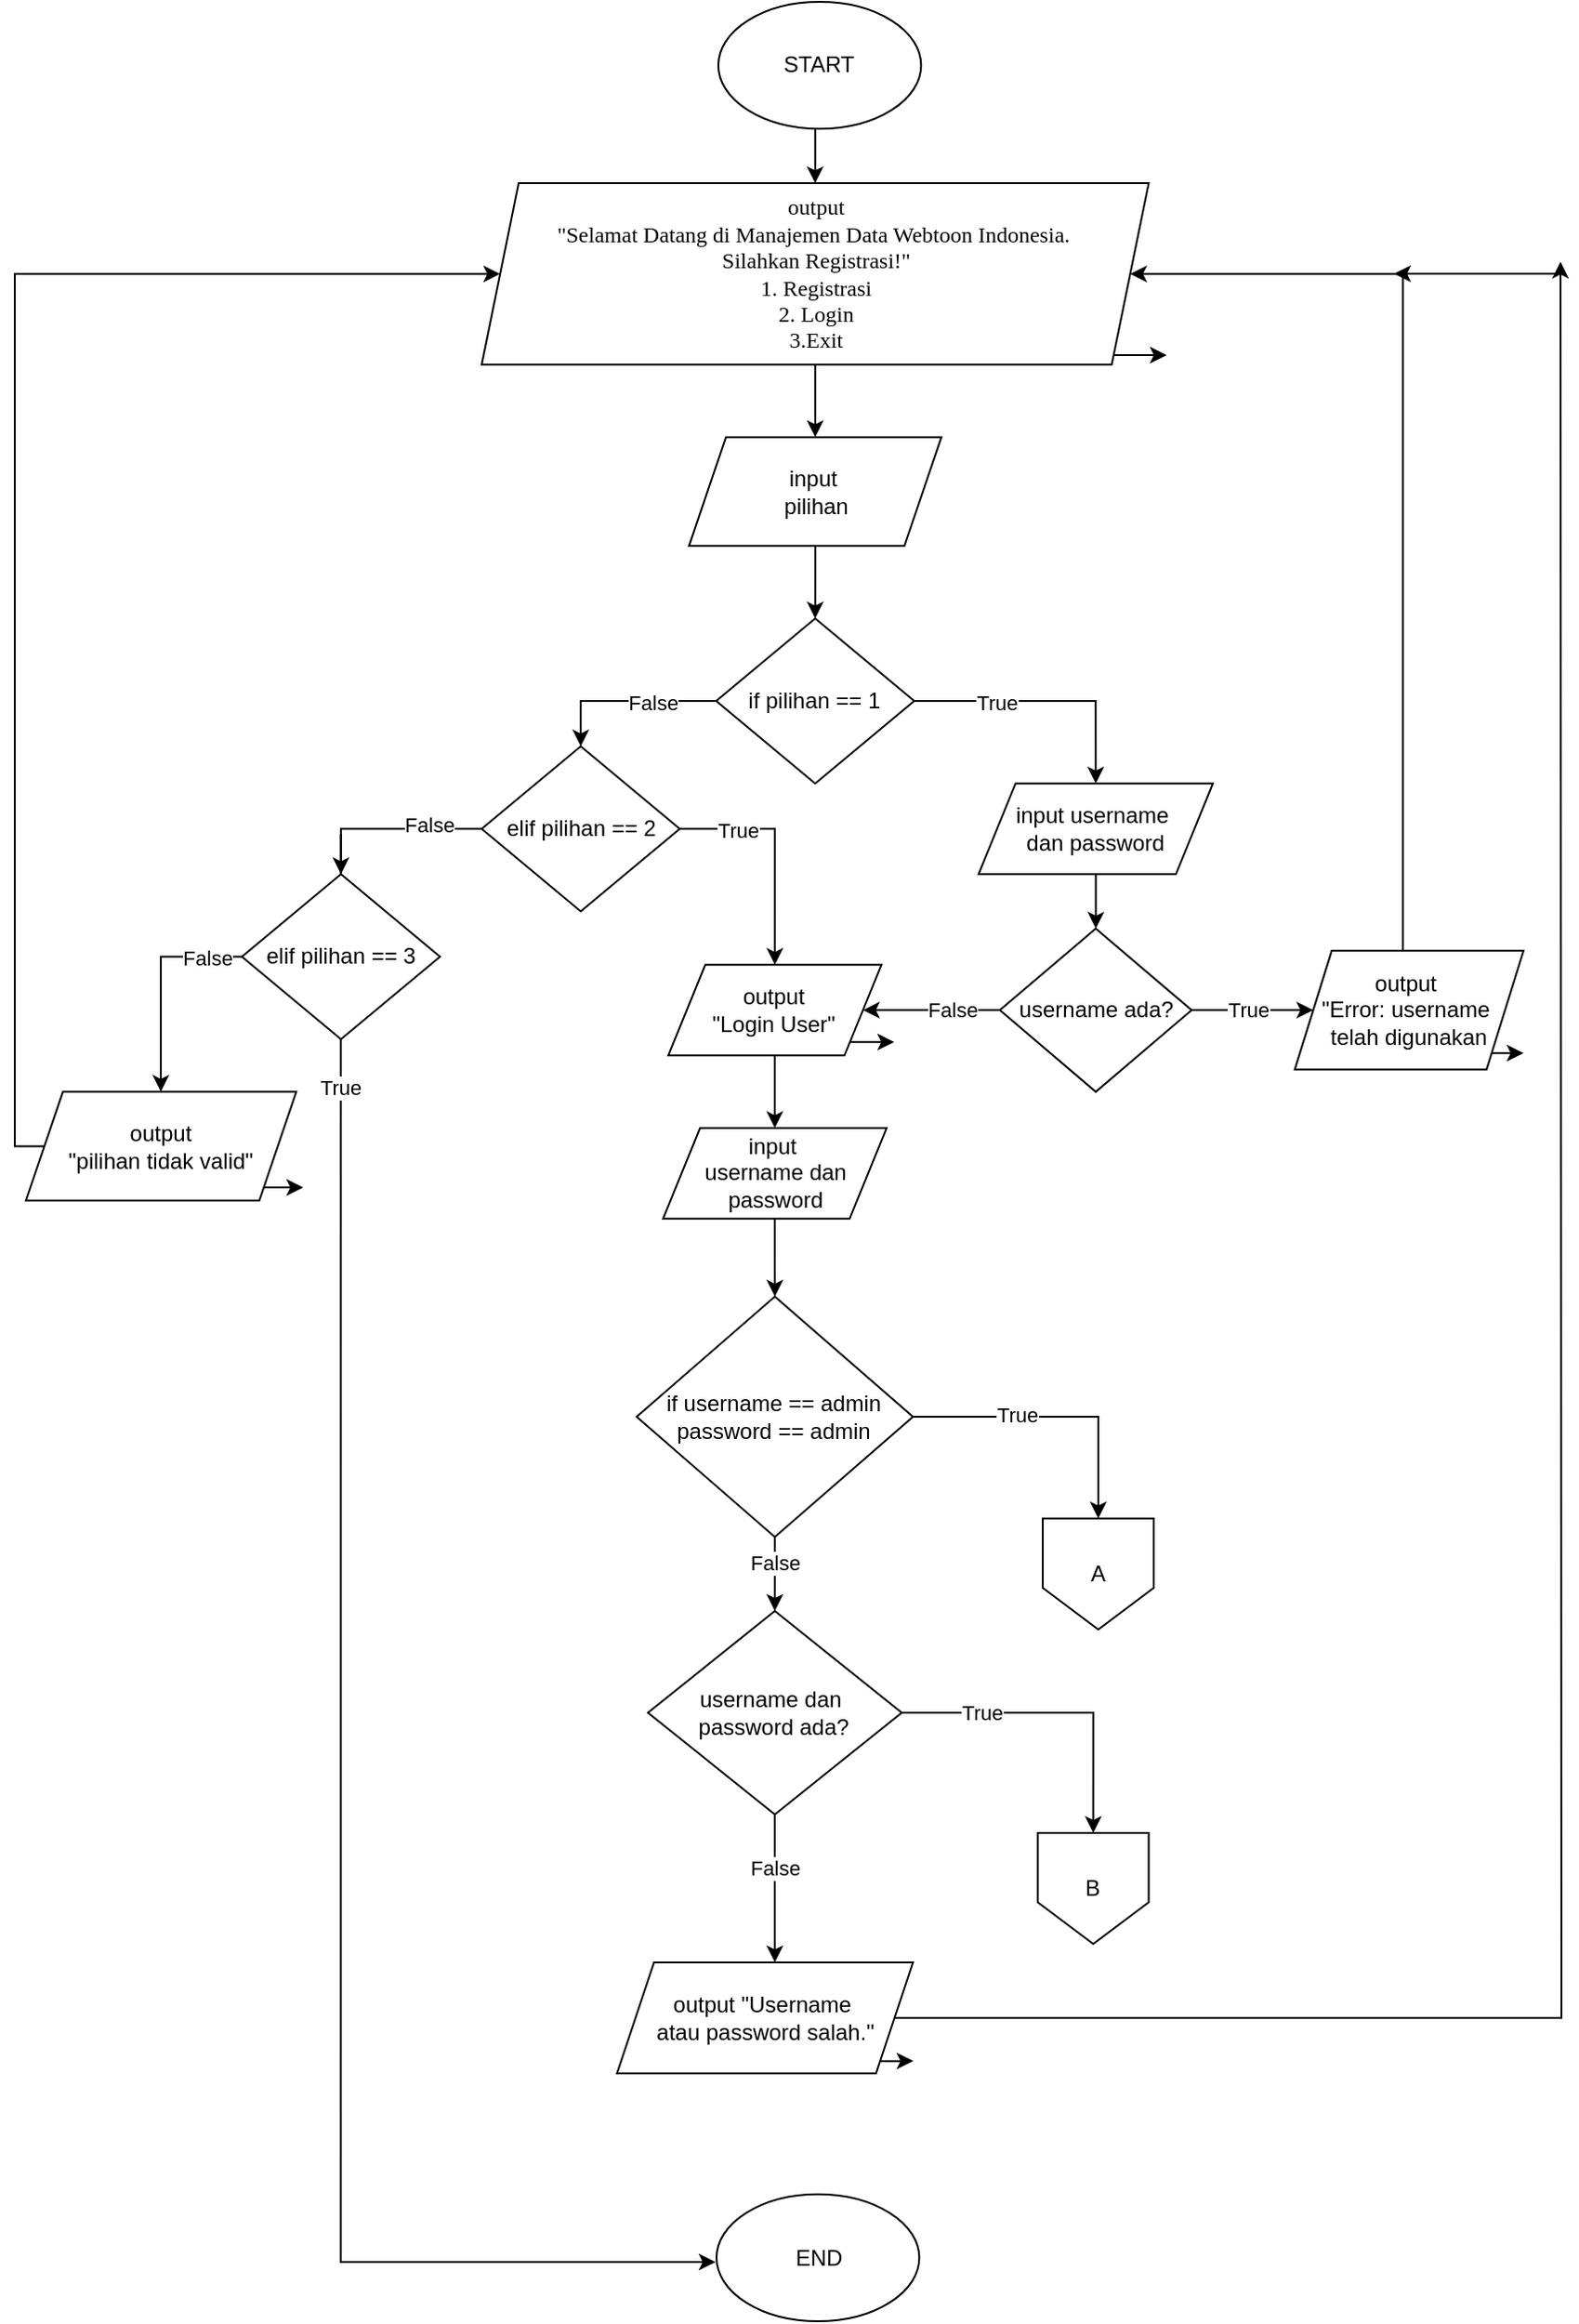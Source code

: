 <mxfile version="24.8.8" pages="3">
  <diagram name="Menu Utama" id="SML9QsGOwK6kCvX9PdXk">
    <mxGraphModel dx="844" dy="457" grid="1" gridSize="10" guides="1" tooltips="1" connect="1" arrows="1" fold="1" page="1" pageScale="1" pageWidth="850" pageHeight="1100" math="0" shadow="0">
      <root>
        <mxCell id="0" />
        <mxCell id="1" parent="0" />
        <mxCell id="331WsTA2oZGNjNdJkFzt-1" style="edgeStyle=orthogonalEdgeStyle;rounded=0;orthogonalLoop=1;jettySize=auto;html=1;entryX=0.5;entryY=0;entryDx=0;entryDy=0;exitX=0.468;exitY=0.993;exitDx=0;exitDy=0;exitPerimeter=0;" parent="1" source="331WsTA2oZGNjNdJkFzt-15" target="331WsTA2oZGNjNdJkFzt-4" edge="1">
          <mxGeometry relative="1" as="geometry">
            <mxPoint x="446.9" y="108.247" as="sourcePoint" />
          </mxGeometry>
        </mxCell>
        <mxCell id="331WsTA2oZGNjNdJkFzt-2" style="edgeStyle=orthogonalEdgeStyle;rounded=0;orthogonalLoop=1;jettySize=auto;html=1;exitX=1;exitY=1;exitDx=0;exitDy=0;" parent="1" source="331WsTA2oZGNjNdJkFzt-4" edge="1">
          <mxGeometry relative="1" as="geometry">
            <mxPoint x="637.025" y="211.201" as="targetPoint" />
          </mxGeometry>
        </mxCell>
        <mxCell id="331WsTA2oZGNjNdJkFzt-3" style="edgeStyle=orthogonalEdgeStyle;rounded=0;orthogonalLoop=1;jettySize=auto;html=1;entryX=0.5;entryY=0;entryDx=0;entryDy=0;" parent="1" source="331WsTA2oZGNjNdJkFzt-4" target="331WsTA2oZGNjNdJkFzt-6" edge="1">
          <mxGeometry relative="1" as="geometry" />
        </mxCell>
        <mxCell id="331WsTA2oZGNjNdJkFzt-4" value="&lt;div&gt;&lt;font face=&quot;Times New Roman&quot;&gt;output&lt;/font&gt;&lt;/div&gt;&lt;font face=&quot;Times New Roman&quot;&gt;&quot;Selamat Datang di Manajemen Data Webtoon Indonesia.&amp;nbsp;&lt;/font&gt;&lt;div&gt;&lt;font face=&quot;Times New Roman&quot;&gt;Silahkan Registrasi!&quot;&lt;/font&gt;&lt;/div&gt;&lt;div&gt;&lt;font face=&quot;Times New Roman&quot;&gt;1. Registrasi&lt;/font&gt;&lt;/div&gt;&lt;div&gt;&lt;font face=&quot;Times New Roman&quot;&gt;2. Login&lt;/font&gt;&lt;/div&gt;&lt;div&gt;&lt;font face=&quot;Times New Roman&quot;&gt;3.Exit&lt;/font&gt;&lt;/div&gt;" style="shape=parallelogram;perimeter=parallelogramPerimeter;whiteSpace=wrap;html=1;fixedSize=1;" parent="1" vertex="1">
          <mxGeometry x="266.525" y="118.052" width="360.75" height="98.052" as="geometry" />
        </mxCell>
        <mxCell id="331WsTA2oZGNjNdJkFzt-5" style="edgeStyle=orthogonalEdgeStyle;rounded=0;orthogonalLoop=1;jettySize=auto;html=1;entryX=0.5;entryY=0;entryDx=0;entryDy=0;" parent="1" source="331WsTA2oZGNjNdJkFzt-6" target="331WsTA2oZGNjNdJkFzt-9" edge="1">
          <mxGeometry relative="1" as="geometry" />
        </mxCell>
        <mxCell id="331WsTA2oZGNjNdJkFzt-6" value="input&amp;nbsp;&lt;div&gt;pilihan&lt;/div&gt;" style="shape=parallelogram;perimeter=parallelogramPerimeter;whiteSpace=wrap;html=1;fixedSize=1;" parent="1" vertex="1">
          <mxGeometry x="378.65" y="255.325" width="136.5" height="58.831" as="geometry" />
        </mxCell>
        <mxCell id="331WsTA2oZGNjNdJkFzt-44" style="edgeStyle=orthogonalEdgeStyle;rounded=0;orthogonalLoop=1;jettySize=auto;html=1;entryX=0.5;entryY=0;entryDx=0;entryDy=0;" parent="1" source="331WsTA2oZGNjNdJkFzt-9" target="331WsTA2oZGNjNdJkFzt-14" edge="1">
          <mxGeometry relative="1" as="geometry" />
        </mxCell>
        <mxCell id="W6TRgwL_jsW990o4JVqx-51" value="True" style="edgeLabel;html=1;align=center;verticalAlign=middle;resizable=0;points=[];" parent="331WsTA2oZGNjNdJkFzt-44" vertex="1" connectable="0">
          <mxGeometry x="-0.375" y="-1" relative="1" as="geometry">
            <mxPoint as="offset" />
          </mxGeometry>
        </mxCell>
        <mxCell id="331WsTA2oZGNjNdJkFzt-49" style="edgeStyle=orthogonalEdgeStyle;rounded=0;orthogonalLoop=1;jettySize=auto;html=1;entryX=0.5;entryY=0;entryDx=0;entryDy=0;" parent="1" source="331WsTA2oZGNjNdJkFzt-9" target="331WsTA2oZGNjNdJkFzt-48" edge="1">
          <mxGeometry relative="1" as="geometry" />
        </mxCell>
        <mxCell id="W6TRgwL_jsW990o4JVqx-52" value="False" style="edgeLabel;html=1;align=center;verticalAlign=middle;resizable=0;points=[];" parent="331WsTA2oZGNjNdJkFzt-49" vertex="1" connectable="0">
          <mxGeometry x="-0.307" y="1" relative="1" as="geometry">
            <mxPoint x="-1" as="offset" />
          </mxGeometry>
        </mxCell>
        <mxCell id="331WsTA2oZGNjNdJkFzt-9" value="if pilihan == 1" style="rhombus;whiteSpace=wrap;html=1;" parent="1" vertex="1">
          <mxGeometry x="393.343" y="353.377" width="107.123" height="89.227" as="geometry" />
        </mxCell>
        <mxCell id="331WsTA2oZGNjNdJkFzt-15" value="START" style="ellipse;whiteSpace=wrap;html=1;" parent="1" vertex="1">
          <mxGeometry x="394.494" y="20" width="109.688" height="68.636" as="geometry" />
        </mxCell>
        <mxCell id="W6TRgwL_jsW990o4JVqx-14" style="edgeStyle=orthogonalEdgeStyle;rounded=0;orthogonalLoop=1;jettySize=auto;html=1;entryX=0;entryY=0.5;entryDx=0;entryDy=0;" parent="1" source="331WsTA2oZGNjNdJkFzt-34" target="331WsTA2oZGNjNdJkFzt-4" edge="1">
          <mxGeometry relative="1" as="geometry">
            <Array as="points">
              <mxPoint x="14" y="638.708" />
              <mxPoint x="14" y="167.078" />
            </Array>
          </mxGeometry>
        </mxCell>
        <mxCell id="W6TRgwL_jsW990o4JVqx-43" style="edgeStyle=orthogonalEdgeStyle;rounded=0;orthogonalLoop=1;jettySize=auto;html=1;exitX=1;exitY=1;exitDx=0;exitDy=0;" parent="1" source="331WsTA2oZGNjNdJkFzt-34" edge="1">
          <mxGeometry relative="1" as="geometry">
            <mxPoint x="170" y="661.0" as="targetPoint" />
          </mxGeometry>
        </mxCell>
        <mxCell id="331WsTA2oZGNjNdJkFzt-34" value="output&lt;div&gt;&quot;pilihan tidak valid&quot;&lt;/div&gt;" style="shape=parallelogram;perimeter=parallelogramPerimeter;whiteSpace=wrap;html=1;fixedSize=1;" parent="1" vertex="1">
          <mxGeometry x="20" y="609.292" width="146.25" height="58.831" as="geometry" />
        </mxCell>
        <mxCell id="331WsTA2oZGNjNdJkFzt-47" style="edgeStyle=orthogonalEdgeStyle;rounded=0;orthogonalLoop=1;jettySize=auto;html=1;entryX=0.5;entryY=0;entryDx=0;entryDy=0;" parent="1" source="331WsTA2oZGNjNdJkFzt-14" target="331WsTA2oZGNjNdJkFzt-26" edge="1">
          <mxGeometry relative="1" as="geometry" />
        </mxCell>
        <mxCell id="331WsTA2oZGNjNdJkFzt-14" value="input&amp;nbsp;&lt;span style=&quot;background-color: initial;&quot;&gt;username&amp;nbsp;&lt;/span&gt;&lt;div&gt;&lt;span style=&quot;background-color: initial;&quot;&gt;dan password&lt;/span&gt;&lt;/div&gt;" style="shape=parallelogram;perimeter=parallelogramPerimeter;whiteSpace=wrap;html=1;fixedSize=1;" parent="1" vertex="1">
          <mxGeometry x="535.264" y="442.604" width="126.75" height="49.026" as="geometry" />
        </mxCell>
        <mxCell id="W6TRgwL_jsW990o4JVqx-10" style="edgeStyle=orthogonalEdgeStyle;rounded=0;orthogonalLoop=1;jettySize=auto;html=1;entryX=1;entryY=0.5;entryDx=0;entryDy=0;" parent="1" source="331WsTA2oZGNjNdJkFzt-26" target="331WsTA2oZGNjNdJkFzt-31" edge="1">
          <mxGeometry relative="1" as="geometry" />
        </mxCell>
        <mxCell id="W6TRgwL_jsW990o4JVqx-18" value="False" style="edgeLabel;html=1;align=center;verticalAlign=middle;resizable=0;points=[];" parent="W6TRgwL_jsW990o4JVqx-10" vertex="1" connectable="0">
          <mxGeometry x="-0.282" relative="1" as="geometry">
            <mxPoint as="offset" />
          </mxGeometry>
        </mxCell>
        <mxCell id="W6TRgwL_jsW990o4JVqx-11" style="edgeStyle=orthogonalEdgeStyle;rounded=0;orthogonalLoop=1;jettySize=auto;html=1;" parent="1" source="331WsTA2oZGNjNdJkFzt-26" target="331WsTA2oZGNjNdJkFzt-38" edge="1">
          <mxGeometry relative="1" as="geometry" />
        </mxCell>
        <mxCell id="W6TRgwL_jsW990o4JVqx-17" value="True" style="edgeLabel;html=1;align=center;verticalAlign=middle;resizable=0;points=[];" parent="W6TRgwL_jsW990o4JVqx-11" vertex="1" connectable="0">
          <mxGeometry x="-0.083" relative="1" as="geometry">
            <mxPoint as="offset" />
          </mxGeometry>
        </mxCell>
        <mxCell id="331WsTA2oZGNjNdJkFzt-26" value="username ada?" style="rhombus;whiteSpace=wrap;html=1;" parent="1" vertex="1">
          <mxGeometry x="546.789" y="521.045" width="103.711" height="88.247" as="geometry" />
        </mxCell>
        <mxCell id="W6TRgwL_jsW990o4JVqx-13" style="edgeStyle=orthogonalEdgeStyle;rounded=0;orthogonalLoop=1;jettySize=auto;html=1;entryX=1;entryY=0.5;entryDx=0;entryDy=0;" parent="1" source="331WsTA2oZGNjNdJkFzt-38" target="331WsTA2oZGNjNdJkFzt-4" edge="1">
          <mxGeometry relative="1" as="geometry">
            <Array as="points">
              <mxPoint x="764.75" y="167.078" />
            </Array>
          </mxGeometry>
        </mxCell>
        <mxCell id="h8XpHXM5k-BRstgSHdTF-4" style="edgeStyle=orthogonalEdgeStyle;rounded=0;orthogonalLoop=1;jettySize=auto;html=1;exitX=1;exitY=1;exitDx=0;exitDy=0;" edge="1" parent="1" source="331WsTA2oZGNjNdJkFzt-38">
          <mxGeometry relative="1" as="geometry">
            <mxPoint x="830.0" y="588.576" as="targetPoint" />
          </mxGeometry>
        </mxCell>
        <mxCell id="331WsTA2oZGNjNdJkFzt-38" value="output&amp;nbsp;&lt;div&gt;&quot;Error: username&amp;nbsp;&lt;/div&gt;&lt;div&gt;telah digunakan&lt;/div&gt;" style="shape=parallelogram;perimeter=parallelogramPerimeter;whiteSpace=wrap;html=1;fixedSize=1;" parent="1" vertex="1">
          <mxGeometry x="706.25" y="533.04" width="123.75" height="64.25" as="geometry" />
        </mxCell>
        <mxCell id="331WsTA2oZGNjNdJkFzt-52" style="edgeStyle=orthogonalEdgeStyle;rounded=0;orthogonalLoop=1;jettySize=auto;html=1;entryX=0.5;entryY=0;entryDx=0;entryDy=0;" parent="1" source="331WsTA2oZGNjNdJkFzt-48" target="331WsTA2oZGNjNdJkFzt-50" edge="1">
          <mxGeometry relative="1" as="geometry" />
        </mxCell>
        <mxCell id="h8XpHXM5k-BRstgSHdTF-2" value="False" style="edgeLabel;html=1;align=center;verticalAlign=middle;resizable=0;points=[];" vertex="1" connectable="0" parent="331WsTA2oZGNjNdJkFzt-52">
          <mxGeometry x="-0.422" y="-2" relative="1" as="geometry">
            <mxPoint as="offset" />
          </mxGeometry>
        </mxCell>
        <mxCell id="331WsTA2oZGNjNdJkFzt-58" style="edgeStyle=orthogonalEdgeStyle;rounded=0;orthogonalLoop=1;jettySize=auto;html=1;entryX=0.5;entryY=0;entryDx=0;entryDy=0;" parent="1" source="331WsTA2oZGNjNdJkFzt-48" target="331WsTA2oZGNjNdJkFzt-31" edge="1">
          <mxGeometry relative="1" as="geometry">
            <Array as="points">
              <mxPoint x="425.45" y="467.117" />
            </Array>
          </mxGeometry>
        </mxCell>
        <mxCell id="h8XpHXM5k-BRstgSHdTF-1" value="True" style="edgeLabel;html=1;align=center;verticalAlign=middle;resizable=0;points=[];" vertex="1" connectable="0" parent="331WsTA2oZGNjNdJkFzt-58">
          <mxGeometry x="-0.512" y="-1" relative="1" as="geometry">
            <mxPoint x="1" as="offset" />
          </mxGeometry>
        </mxCell>
        <mxCell id="331WsTA2oZGNjNdJkFzt-48" value="elif pilihan == 2" style="rhombus;whiteSpace=wrap;html=1;" parent="1" vertex="1">
          <mxGeometry x="266.525" y="422.503" width="107.123" height="89.227" as="geometry" />
        </mxCell>
        <mxCell id="W6TRgwL_jsW990o4JVqx-25" style="edgeStyle=orthogonalEdgeStyle;rounded=0;orthogonalLoop=1;jettySize=auto;html=1;" parent="1" edge="1">
          <mxGeometry relative="1" as="geometry">
            <mxPoint x="393" y="1242" as="targetPoint" />
            <mxPoint x="190.32" y="469.997" as="sourcePoint" />
            <Array as="points">
              <mxPoint x="189.92" y="1242.15" />
            </Array>
          </mxGeometry>
        </mxCell>
        <mxCell id="W6TRgwL_jsW990o4JVqx-55" value="True" style="edgeLabel;html=1;align=center;verticalAlign=middle;resizable=0;points=[];" parent="W6TRgwL_jsW990o4JVqx-25" vertex="1" connectable="0">
          <mxGeometry x="-0.719" y="-1" relative="1" as="geometry">
            <mxPoint as="offset" />
          </mxGeometry>
        </mxCell>
        <mxCell id="W6TRgwL_jsW990o4JVqx-42" style="edgeStyle=orthogonalEdgeStyle;rounded=0;orthogonalLoop=1;jettySize=auto;html=1;" parent="1" source="331WsTA2oZGNjNdJkFzt-50" target="331WsTA2oZGNjNdJkFzt-34" edge="1">
          <mxGeometry relative="1" as="geometry">
            <Array as="points">
              <mxPoint x="93" y="536" />
            </Array>
          </mxGeometry>
        </mxCell>
        <mxCell id="W6TRgwL_jsW990o4JVqx-54" value="False" style="edgeLabel;html=1;align=center;verticalAlign=middle;resizable=0;points=[];" parent="W6TRgwL_jsW990o4JVqx-42" vertex="1" connectable="0">
          <mxGeometry x="-0.664" y="1" relative="1" as="geometry">
            <mxPoint as="offset" />
          </mxGeometry>
        </mxCell>
        <mxCell id="331WsTA2oZGNjNdJkFzt-50" value="elif pilihan == 3" style="rhombus;whiteSpace=wrap;html=1;" parent="1" vertex="1">
          <mxGeometry x="136.85" y="491.63" width="107.123" height="89.227" as="geometry" />
        </mxCell>
        <mxCell id="331WsTA2oZGNjNdJkFzt-54" style="edgeStyle=orthogonalEdgeStyle;rounded=0;orthogonalLoop=1;jettySize=auto;html=1;" parent="1" source="331WsTA2oZGNjNdJkFzt-31" target="331WsTA2oZGNjNdJkFzt-35" edge="1">
          <mxGeometry relative="1" as="geometry" />
        </mxCell>
        <mxCell id="331WsTA2oZGNjNdJkFzt-55" style="edgeStyle=orthogonalEdgeStyle;rounded=0;orthogonalLoop=1;jettySize=auto;html=1;exitX=1;exitY=1;exitDx=0;exitDy=0;" parent="1" source="331WsTA2oZGNjNdJkFzt-31" edge="1">
          <mxGeometry relative="1" as="geometry">
            <mxPoint x="489.615" y="582.258" as="targetPoint" />
          </mxGeometry>
        </mxCell>
        <mxCell id="331WsTA2oZGNjNdJkFzt-31" value="output&lt;div&gt;&quot;Login User&quot;&lt;/div&gt;" style="shape=parallelogram;perimeter=parallelogramPerimeter;whiteSpace=wrap;html=1;fixedSize=1;" parent="1" vertex="1">
          <mxGeometry x="367.438" y="540.656" width="115.294" height="49.026" as="geometry" />
        </mxCell>
        <mxCell id="W6TRgwL_jsW990o4JVqx-20" style="edgeStyle=orthogonalEdgeStyle;rounded=0;orthogonalLoop=1;jettySize=auto;html=1;" parent="1" source="331WsTA2oZGNjNdJkFzt-35" target="W6TRgwL_jsW990o4JVqx-19" edge="1">
          <mxGeometry relative="1" as="geometry" />
        </mxCell>
        <mxCell id="331WsTA2oZGNjNdJkFzt-35" value="input&amp;nbsp;&lt;div&gt;username dan password&lt;/div&gt;" style="shape=parallelogram;perimeter=parallelogramPerimeter;whiteSpace=wrap;html=1;fixedSize=1;" parent="1" vertex="1">
          <mxGeometry x="364.63" y="628.903" width="120.9" height="49.026" as="geometry" />
        </mxCell>
        <mxCell id="W6TRgwL_jsW990o4JVqx-4" value="END" style="ellipse;whiteSpace=wrap;html=1;" parent="1" vertex="1">
          <mxGeometry x="393.519" y="1205.364" width="109.688" height="68.636" as="geometry" />
        </mxCell>
        <mxCell id="W6TRgwL_jsW990o4JVqx-30" style="edgeStyle=orthogonalEdgeStyle;rounded=0;orthogonalLoop=1;jettySize=auto;html=1;entryX=0.5;entryY=0;entryDx=0;entryDy=0;" parent="1" source="W6TRgwL_jsW990o4JVqx-19" target="W6TRgwL_jsW990o4JVqx-31" edge="1">
          <mxGeometry relative="1" as="geometry">
            <mxPoint x="425.084" y="860" as="targetPoint" />
          </mxGeometry>
        </mxCell>
        <mxCell id="W6TRgwL_jsW990o4JVqx-47" value="False" style="edgeLabel;html=1;align=center;verticalAlign=middle;resizable=0;points=[];" parent="W6TRgwL_jsW990o4JVqx-30" vertex="1" connectable="0">
          <mxGeometry x="-0.31" relative="1" as="geometry">
            <mxPoint as="offset" />
          </mxGeometry>
        </mxCell>
        <mxCell id="W6TRgwL_jsW990o4JVqx-57" style="edgeStyle=orthogonalEdgeStyle;rounded=0;orthogonalLoop=1;jettySize=auto;html=1;entryX=0.5;entryY=0;entryDx=0;entryDy=0;" parent="1" source="W6TRgwL_jsW990o4JVqx-19" target="W6TRgwL_jsW990o4JVqx-56" edge="1">
          <mxGeometry relative="1" as="geometry" />
        </mxCell>
        <mxCell id="W6TRgwL_jsW990o4JVqx-58" value="True" style="edgeLabel;html=1;align=center;verticalAlign=middle;resizable=0;points=[];" parent="W6TRgwL_jsW990o4JVqx-57" vertex="1" connectable="0">
          <mxGeometry x="-0.279" y="1" relative="1" as="geometry">
            <mxPoint as="offset" />
          </mxGeometry>
        </mxCell>
        <mxCell id="W6TRgwL_jsW990o4JVqx-19" value="if username == admin&lt;div&gt;password == admin&lt;/div&gt;" style="rhombus;whiteSpace=wrap;html=1;" parent="1" vertex="1">
          <mxGeometry x="350.35" y="720" width="149.44" height="130" as="geometry" />
        </mxCell>
        <mxCell id="W6TRgwL_jsW990o4JVqx-34" style="edgeStyle=orthogonalEdgeStyle;rounded=0;orthogonalLoop=1;jettySize=auto;html=1;" parent="1" source="W6TRgwL_jsW990o4JVqx-31" edge="1">
          <mxGeometry relative="1" as="geometry">
            <mxPoint x="425.075" y="1080" as="targetPoint" />
          </mxGeometry>
        </mxCell>
        <mxCell id="W6TRgwL_jsW990o4JVqx-49" value="False" style="edgeLabel;html=1;align=center;verticalAlign=middle;resizable=0;points=[];" parent="W6TRgwL_jsW990o4JVqx-34" vertex="1" connectable="0">
          <mxGeometry x="-0.274" relative="1" as="geometry">
            <mxPoint as="offset" />
          </mxGeometry>
        </mxCell>
        <mxCell id="W6TRgwL_jsW990o4JVqx-60" style="edgeStyle=orthogonalEdgeStyle;rounded=0;orthogonalLoop=1;jettySize=auto;html=1;entryX=0.5;entryY=0;entryDx=0;entryDy=0;" parent="1" source="W6TRgwL_jsW990o4JVqx-31" target="W6TRgwL_jsW990o4JVqx-59" edge="1">
          <mxGeometry relative="1" as="geometry" />
        </mxCell>
        <mxCell id="W6TRgwL_jsW990o4JVqx-61" value="True" style="edgeLabel;html=1;align=center;verticalAlign=middle;resizable=0;points=[];" parent="W6TRgwL_jsW990o4JVqx-60" vertex="1" connectable="0">
          <mxGeometry x="-0.481" relative="1" as="geometry">
            <mxPoint as="offset" />
          </mxGeometry>
        </mxCell>
        <mxCell id="W6TRgwL_jsW990o4JVqx-31" value="username dan&amp;nbsp;&lt;div&gt;password ada?&lt;/div&gt;" style="rhombus;whiteSpace=wrap;html=1;" parent="1" vertex="1">
          <mxGeometry x="356.44" y="890" width="137.27" height="110" as="geometry" />
        </mxCell>
        <mxCell id="W6TRgwL_jsW990o4JVqx-40" style="edgeStyle=orthogonalEdgeStyle;rounded=0;orthogonalLoop=1;jettySize=auto;html=1;" parent="1" source="W6TRgwL_jsW990o4JVqx-36" edge="1">
          <mxGeometry relative="1" as="geometry">
            <mxPoint x="850" y="160.476" as="targetPoint" />
          </mxGeometry>
        </mxCell>
        <mxCell id="h8XpHXM5k-BRstgSHdTF-3" style="edgeStyle=orthogonalEdgeStyle;rounded=0;orthogonalLoop=1;jettySize=auto;html=1;exitX=1;exitY=1;exitDx=0;exitDy=0;" edge="1" parent="1" source="W6TRgwL_jsW990o4JVqx-36">
          <mxGeometry relative="1" as="geometry">
            <mxPoint x="500" y="1133.143" as="targetPoint" />
          </mxGeometry>
        </mxCell>
        <mxCell id="W6TRgwL_jsW990o4JVqx-36" value="output &quot;Username&amp;nbsp;&lt;div&gt;atau password salah&lt;span style=&quot;background-color: initial;&quot;&gt;.&quot;&lt;/span&gt;&lt;/div&gt;" style="shape=parallelogram;perimeter=parallelogramPerimeter;whiteSpace=wrap;html=1;fixedSize=1;" parent="1" vertex="1">
          <mxGeometry x="339.72" y="1080" width="160.07" height="60" as="geometry" />
        </mxCell>
        <mxCell id="W6TRgwL_jsW990o4JVqx-41" value="" style="endArrow=classic;html=1;rounded=0;" parent="1" edge="1">
          <mxGeometry width="50" height="50" relative="1" as="geometry">
            <mxPoint x="850" y="167" as="sourcePoint" />
            <mxPoint x="760" y="167" as="targetPoint" />
          </mxGeometry>
        </mxCell>
        <mxCell id="W6TRgwL_jsW990o4JVqx-56" value="A" style="shape=offPageConnector;whiteSpace=wrap;html=1;" parent="1" vertex="1">
          <mxGeometry x="570" y="840" width="60" height="60" as="geometry" />
        </mxCell>
        <mxCell id="W6TRgwL_jsW990o4JVqx-59" value="B" style="shape=offPageConnector;whiteSpace=wrap;html=1;" parent="1" vertex="1">
          <mxGeometry x="567.28" y="1010" width="60" height="60" as="geometry" />
        </mxCell>
      </root>
    </mxGraphModel>
  </diagram>
  <diagram id="4Lpg87E_Tar8YzHP7CDC" name="Menu Admin">
    <mxGraphModel dx="1689" dy="913" grid="1" gridSize="10" guides="1" tooltips="1" connect="1" arrows="1" fold="1" page="1" pageScale="1" pageWidth="850" pageHeight="1100" math="0" shadow="0">
      <root>
        <mxCell id="0" />
        <mxCell id="1" parent="0" />
        <mxCell id="s8kSpsHxrvDdrfxuILrK-1" value="" style="group" vertex="1" connectable="0" parent="1">
          <mxGeometry x="70" y="30" width="1630" height="1440" as="geometry" />
        </mxCell>
        <mxCell id="s8kSpsHxrvDdrfxuILrK-2" style="edgeStyle=orthogonalEdgeStyle;rounded=0;orthogonalLoop=1;jettySize=auto;html=1;" edge="1" parent="s8kSpsHxrvDdrfxuILrK-1" source="s8kSpsHxrvDdrfxuILrK-6">
          <mxGeometry relative="1" as="geometry">
            <mxPoint x="1127.5" y="361" as="targetPoint" />
          </mxGeometry>
        </mxCell>
        <mxCell id="s8kSpsHxrvDdrfxuILrK-3" value="False" style="edgeLabel;html=1;align=center;verticalAlign=middle;resizable=0;points=[];" vertex="1" connectable="0" parent="s8kSpsHxrvDdrfxuILrK-2">
          <mxGeometry x="-0.556" y="2" relative="1" as="geometry">
            <mxPoint x="-1" as="offset" />
          </mxGeometry>
        </mxCell>
        <mxCell id="s8kSpsHxrvDdrfxuILrK-4" style="edgeStyle=orthogonalEdgeStyle;rounded=0;orthogonalLoop=1;jettySize=auto;html=1;entryX=0.5;entryY=0;entryDx=0;entryDy=0;" edge="1" parent="s8kSpsHxrvDdrfxuILrK-1" source="s8kSpsHxrvDdrfxuILrK-6">
          <mxGeometry relative="1" as="geometry">
            <mxPoint x="1455" y="341" as="targetPoint" />
            <Array as="points">
              <mxPoint x="1455" y="301" />
            </Array>
          </mxGeometry>
        </mxCell>
        <mxCell id="s8kSpsHxrvDdrfxuILrK-5" value="True" style="edgeLabel;html=1;align=center;verticalAlign=middle;resizable=0;points=[];" vertex="1" connectable="0" parent="s8kSpsHxrvDdrfxuILrK-4">
          <mxGeometry x="-0.212" y="1" relative="1" as="geometry">
            <mxPoint as="offset" />
          </mxGeometry>
        </mxCell>
        <mxCell id="s8kSpsHxrvDdrfxuILrK-6" value="if&amp;nbsp; pilih == 1" style="rhombus;whiteSpace=wrap;html=1;" vertex="1" parent="s8kSpsHxrvDdrfxuILrK-1">
          <mxGeometry x="1257.5" y="261" width="100" height="80" as="geometry" />
        </mxCell>
        <mxCell id="s8kSpsHxrvDdrfxuILrK-7" style="edgeStyle=orthogonalEdgeStyle;rounded=0;orthogonalLoop=1;jettySize=auto;html=1;exitX=0.5;exitY=1;exitDx=0;exitDy=0;entryX=0.5;entryY=0;entryDx=0;entryDy=0;" edge="1" parent="s8kSpsHxrvDdrfxuILrK-1" source="s8kSpsHxrvDdrfxuILrK-8" target="s8kSpsHxrvDdrfxuILrK-6">
          <mxGeometry relative="1" as="geometry" />
        </mxCell>
        <mxCell id="s8kSpsHxrvDdrfxuILrK-8" value="input pilih" style="shape=parallelogram;perimeter=parallelogramPerimeter;whiteSpace=wrap;html=1;fixedSize=1;" vertex="1" parent="s8kSpsHxrvDdrfxuILrK-1">
          <mxGeometry x="1247.5" y="176" width="120" height="60" as="geometry" />
        </mxCell>
        <mxCell id="s8kSpsHxrvDdrfxuILrK-9" value="elif pilih == 2" style="rhombus;whiteSpace=wrap;html=1;" vertex="1" parent="s8kSpsHxrvDdrfxuILrK-1">
          <mxGeometry x="1077.5" y="361" width="100" height="80" as="geometry" />
        </mxCell>
        <mxCell id="s8kSpsHxrvDdrfxuILrK-10" style="edgeStyle=orthogonalEdgeStyle;rounded=0;orthogonalLoop=1;jettySize=auto;html=1;entryX=0.5;entryY=0;entryDx=0;entryDy=0;" edge="1" parent="s8kSpsHxrvDdrfxuILrK-1" source="s8kSpsHxrvDdrfxuILrK-12" target="s8kSpsHxrvDdrfxuILrK-8">
          <mxGeometry relative="1" as="geometry" />
        </mxCell>
        <mxCell id="s8kSpsHxrvDdrfxuILrK-11" style="edgeStyle=orthogonalEdgeStyle;rounded=0;orthogonalLoop=1;jettySize=auto;html=1;exitX=1;exitY=1;exitDx=0;exitDy=0;" edge="1" parent="s8kSpsHxrvDdrfxuILrK-1" source="s8kSpsHxrvDdrfxuILrK-12">
          <mxGeometry relative="1" as="geometry">
            <mxPoint x="1375" y="141.333" as="targetPoint" />
          </mxGeometry>
        </mxCell>
        <mxCell id="s8kSpsHxrvDdrfxuILrK-12" value="Output&lt;div&gt;Menu admin&lt;/div&gt;" style="shape=parallelogram;perimeter=parallelogramPerimeter;whiteSpace=wrap;html=1;fixedSize=1;" vertex="1" parent="s8kSpsHxrvDdrfxuILrK-1">
          <mxGeometry x="1247.5" y="90" width="120" height="60" as="geometry" />
        </mxCell>
        <mxCell id="s8kSpsHxrvDdrfxuILrK-13" style="edgeStyle=orthogonalEdgeStyle;rounded=0;orthogonalLoop=1;jettySize=auto;html=1;" edge="1" parent="s8kSpsHxrvDdrfxuILrK-1" source="s8kSpsHxrvDdrfxuILrK-9">
          <mxGeometry relative="1" as="geometry">
            <mxPoint x="1245" y="511" as="targetPoint" />
            <Array as="points">
              <mxPoint x="1245" y="401" />
            </Array>
          </mxGeometry>
        </mxCell>
        <mxCell id="s8kSpsHxrvDdrfxuILrK-14" value="True" style="edgeLabel;html=1;align=center;verticalAlign=middle;resizable=0;points=[];" vertex="1" connectable="0" parent="s8kSpsHxrvDdrfxuILrK-13">
          <mxGeometry x="-0.622" relative="1" as="geometry">
            <mxPoint as="offset" />
          </mxGeometry>
        </mxCell>
        <mxCell id="s8kSpsHxrvDdrfxuILrK-15" style="edgeStyle=orthogonalEdgeStyle;rounded=0;orthogonalLoop=1;jettySize=auto;html=1;entryX=0.5;entryY=0;entryDx=0;entryDy=0;" edge="1" parent="s8kSpsHxrvDdrfxuILrK-1" source="s8kSpsHxrvDdrfxuILrK-9" target="s8kSpsHxrvDdrfxuILrK-29">
          <mxGeometry relative="1" as="geometry">
            <mxPoint x="1024.38" y="531" as="targetPoint" />
          </mxGeometry>
        </mxCell>
        <mxCell id="s8kSpsHxrvDdrfxuILrK-16" value="False" style="edgeLabel;html=1;align=center;verticalAlign=middle;resizable=0;points=[];" vertex="1" connectable="0" parent="s8kSpsHxrvDdrfxuILrK-15">
          <mxGeometry x="-0.64" relative="1" as="geometry">
            <mxPoint x="14" as="offset" />
          </mxGeometry>
        </mxCell>
        <mxCell id="s8kSpsHxrvDdrfxuILrK-17" style="edgeStyle=orthogonalEdgeStyle;rounded=0;orthogonalLoop=1;jettySize=auto;html=1;exitX=1;exitY=1;exitDx=0;exitDy=0;" edge="1" parent="s8kSpsHxrvDdrfxuILrK-1" source="s8kSpsHxrvDdrfxuILrK-18">
          <mxGeometry relative="1" as="geometry">
            <mxPoint x="1555" y="399.308" as="targetPoint" />
          </mxGeometry>
        </mxCell>
        <mxCell id="s8kSpsHxrvDdrfxuILrK-18" value="output&amp;nbsp;&lt;div&gt;data komik webtoon&amp;nbsp;&lt;div&gt;(judul, pembaca,&amp;nbsp;&lt;div&gt;genre, rating, tahun terbit)&lt;/div&gt;&lt;/div&gt;&lt;/div&gt;" style="shape=parallelogram;perimeter=parallelogramPerimeter;whiteSpace=wrap;html=1;fixedSize=1;" vertex="1" parent="s8kSpsHxrvDdrfxuILrK-1">
          <mxGeometry x="1367.5" y="341" width="177.465" height="64.986" as="geometry" />
        </mxCell>
        <mxCell id="s8kSpsHxrvDdrfxuILrK-19" style="edgeStyle=orthogonalEdgeStyle;rounded=0;orthogonalLoop=1;jettySize=auto;html=1;" edge="1" parent="s8kSpsHxrvDdrfxuILrK-1" source="s8kSpsHxrvDdrfxuILrK-20">
          <mxGeometry relative="1" as="geometry">
            <mxPoint x="1630" y="466" as="targetPoint" />
          </mxGeometry>
        </mxCell>
        <mxCell id="s8kSpsHxrvDdrfxuILrK-20" value="input judul, pembaca,&amp;nbsp;&lt;div&gt;genre, rating, tahun terbit&lt;/div&gt;" style="shape=parallelogram;perimeter=parallelogramPerimeter;whiteSpace=wrap;html=1;fixedSize=1;" vertex="1" parent="s8kSpsHxrvDdrfxuILrK-1">
          <mxGeometry x="1367.5" y="441" width="180" height="50" as="geometry" />
        </mxCell>
        <mxCell id="s8kSpsHxrvDdrfxuILrK-21" style="edgeStyle=orthogonalEdgeStyle;rounded=0;orthogonalLoop=1;jettySize=auto;html=1;" edge="1" parent="s8kSpsHxrvDdrfxuILrK-1" target="s8kSpsHxrvDdrfxuILrK-20">
          <mxGeometry relative="1" as="geometry">
            <mxPoint x="1457.5" y="411" as="sourcePoint" />
          </mxGeometry>
        </mxCell>
        <mxCell id="s8kSpsHxrvDdrfxuILrK-22" style="edgeStyle=orthogonalEdgeStyle;rounded=0;orthogonalLoop=1;jettySize=auto;html=1;" edge="1" parent="s8kSpsHxrvDdrfxuILrK-1" source="s8kSpsHxrvDdrfxuILrK-24">
          <mxGeometry relative="1" as="geometry">
            <mxPoint x="1630" y="543" as="targetPoint" />
          </mxGeometry>
        </mxCell>
        <mxCell id="s8kSpsHxrvDdrfxuILrK-23" style="edgeStyle=orthogonalEdgeStyle;rounded=0;orthogonalLoop=1;jettySize=auto;html=1;exitX=1;exitY=1;exitDx=0;exitDy=0;" edge="1" parent="s8kSpsHxrvDdrfxuILrK-1" source="s8kSpsHxrvDdrfxuILrK-24">
          <mxGeometry relative="1" as="geometry">
            <mxPoint x="1345" y="569.444" as="targetPoint" />
          </mxGeometry>
        </mxCell>
        <mxCell id="s8kSpsHxrvDdrfxuILrK-24" value="output&amp;nbsp;&lt;div&gt;data komik webtoon&amp;nbsp;&lt;div&gt;(judul, pembaca,&amp;nbsp;&lt;div&gt;genre, rating, tahun terbit)&lt;/div&gt;&lt;/div&gt;&lt;/div&gt;" style="shape=parallelogram;perimeter=parallelogramPerimeter;whiteSpace=wrap;html=1;fixedSize=1;" vertex="1" parent="s8kSpsHxrvDdrfxuILrK-1">
          <mxGeometry x="1155" y="510.83" width="177.465" height="64.986" as="geometry" />
        </mxCell>
        <mxCell id="s8kSpsHxrvDdrfxuILrK-25" style="edgeStyle=orthogonalEdgeStyle;rounded=0;orthogonalLoop=1;jettySize=auto;html=1;entryX=0.5;entryY=0;entryDx=0;entryDy=0;" edge="1" parent="s8kSpsHxrvDdrfxuILrK-1" source="s8kSpsHxrvDdrfxuILrK-29" target="s8kSpsHxrvDdrfxuILrK-37">
          <mxGeometry relative="1" as="geometry">
            <mxPoint x="1094.38" y="669" as="targetPoint" />
          </mxGeometry>
        </mxCell>
        <mxCell id="s8kSpsHxrvDdrfxuILrK-26" value="True" style="edgeLabel;html=1;align=center;verticalAlign=middle;resizable=0;points=[];" vertex="1" connectable="0" parent="s8kSpsHxrvDdrfxuILrK-25">
          <mxGeometry x="0.144" relative="1" as="geometry">
            <mxPoint x="-44" as="offset" />
          </mxGeometry>
        </mxCell>
        <mxCell id="s8kSpsHxrvDdrfxuILrK-27" style="edgeStyle=orthogonalEdgeStyle;rounded=0;orthogonalLoop=1;jettySize=auto;html=1;entryX=0.5;entryY=0;entryDx=0;entryDy=0;" edge="1" parent="s8kSpsHxrvDdrfxuILrK-1" source="s8kSpsHxrvDdrfxuILrK-29" target="s8kSpsHxrvDdrfxuILrK-34">
          <mxGeometry relative="1" as="geometry">
            <mxPoint x="774.38" y="619" as="targetPoint" />
          </mxGeometry>
        </mxCell>
        <mxCell id="s8kSpsHxrvDdrfxuILrK-28" value="False" style="edgeLabel;html=1;align=center;verticalAlign=middle;resizable=0;points=[];" vertex="1" connectable="0" parent="s8kSpsHxrvDdrfxuILrK-27">
          <mxGeometry x="-0.23" y="1" relative="1" as="geometry">
            <mxPoint as="offset" />
          </mxGeometry>
        </mxCell>
        <mxCell id="s8kSpsHxrvDdrfxuILrK-29" value="elif pilih == 3" style="rhombus;whiteSpace=wrap;html=1;" vertex="1" parent="s8kSpsHxrvDdrfxuILrK-1">
          <mxGeometry x="974.38" y="579" width="100" height="80" as="geometry" />
        </mxCell>
        <mxCell id="s8kSpsHxrvDdrfxuILrK-30" style="edgeStyle=orthogonalEdgeStyle;rounded=0;orthogonalLoop=1;jettySize=auto;html=1;entryX=0.5;entryY=0;entryDx=0;entryDy=0;" edge="1" parent="s8kSpsHxrvDdrfxuILrK-1" source="s8kSpsHxrvDdrfxuILrK-34" target="s8kSpsHxrvDdrfxuILrK-40">
          <mxGeometry relative="1" as="geometry">
            <mxPoint x="935" y="761" as="targetPoint" />
            <Array as="points">
              <mxPoint x="1022" y="709" />
            </Array>
          </mxGeometry>
        </mxCell>
        <mxCell id="s8kSpsHxrvDdrfxuILrK-31" value="True" style="edgeLabel;html=1;align=center;verticalAlign=middle;resizable=0;points=[];" vertex="1" connectable="0" parent="s8kSpsHxrvDdrfxuILrK-30">
          <mxGeometry x="-0.514" y="1" relative="1" as="geometry">
            <mxPoint x="1" as="offset" />
          </mxGeometry>
        </mxCell>
        <mxCell id="s8kSpsHxrvDdrfxuILrK-32" style="edgeStyle=orthogonalEdgeStyle;rounded=0;orthogonalLoop=1;jettySize=auto;html=1;" edge="1" parent="s8kSpsHxrvDdrfxuILrK-1" source="s8kSpsHxrvDdrfxuILrK-34" target="s8kSpsHxrvDdrfxuILrK-61">
          <mxGeometry relative="1" as="geometry">
            <mxPoint x="574.38" y="699" as="targetPoint" />
          </mxGeometry>
        </mxCell>
        <mxCell id="s8kSpsHxrvDdrfxuILrK-33" value="False" style="edgeLabel;html=1;align=center;verticalAlign=middle;resizable=0;points=[];" vertex="1" connectable="0" parent="s8kSpsHxrvDdrfxuILrK-32">
          <mxGeometry x="-0.409" y="2" relative="1" as="geometry">
            <mxPoint x="1" as="offset" />
          </mxGeometry>
        </mxCell>
        <mxCell id="s8kSpsHxrvDdrfxuILrK-34" value="elif pilih == 4" style="rhombus;whiteSpace=wrap;html=1;" vertex="1" parent="s8kSpsHxrvDdrfxuILrK-1">
          <mxGeometry x="754.38" y="669" width="100" height="80" as="geometry" />
        </mxCell>
        <mxCell id="s8kSpsHxrvDdrfxuILrK-35" style="edgeStyle=orthogonalEdgeStyle;rounded=0;orthogonalLoop=1;jettySize=auto;html=1;exitX=1;exitY=1;exitDx=0;exitDy=0;" edge="1" parent="s8kSpsHxrvDdrfxuILrK-1" source="s8kSpsHxrvDdrfxuILrK-37">
          <mxGeometry relative="1" as="geometry">
            <mxPoint x="1255" y="708.667" as="targetPoint" />
          </mxGeometry>
        </mxCell>
        <mxCell id="s8kSpsHxrvDdrfxuILrK-36" style="edgeStyle=orthogonalEdgeStyle;rounded=0;orthogonalLoop=1;jettySize=auto;html=1;" edge="1" parent="s8kSpsHxrvDdrfxuILrK-1" source="s8kSpsHxrvDdrfxuILrK-37">
          <mxGeometry relative="1" as="geometry">
            <mxPoint x="1630" y="689" as="targetPoint" />
          </mxGeometry>
        </mxCell>
        <mxCell id="s8kSpsHxrvDdrfxuILrK-37" value="Output Data User" style="shape=parallelogram;perimeter=parallelogramPerimeter;whiteSpace=wrap;html=1;fixedSize=1;" vertex="1" parent="s8kSpsHxrvDdrfxuILrK-1">
          <mxGeometry x="1097.5" y="664.07" width="150" height="50" as="geometry" />
        </mxCell>
        <mxCell id="s8kSpsHxrvDdrfxuILrK-38" style="edgeStyle=orthogonalEdgeStyle;rounded=0;orthogonalLoop=1;jettySize=auto;html=1;exitX=1;exitY=1;exitDx=0;exitDy=0;" edge="1" parent="s8kSpsHxrvDdrfxuILrK-1" source="s8kSpsHxrvDdrfxuILrK-40">
          <mxGeometry relative="1" as="geometry">
            <mxPoint x="1113.0" y="819.75" as="targetPoint" />
          </mxGeometry>
        </mxCell>
        <mxCell id="s8kSpsHxrvDdrfxuILrK-39" style="edgeStyle=orthogonalEdgeStyle;rounded=0;orthogonalLoop=1;jettySize=auto;html=1;" edge="1" parent="s8kSpsHxrvDdrfxuILrK-1" source="s8kSpsHxrvDdrfxuILrK-40" target="s8kSpsHxrvDdrfxuILrK-42">
          <mxGeometry relative="1" as="geometry" />
        </mxCell>
        <mxCell id="s8kSpsHxrvDdrfxuILrK-40" value="output&amp;nbsp;&lt;div&gt;data komik webtoon&amp;nbsp;&lt;div&gt;(judul, pembaca,&amp;nbsp;&lt;div&gt;genre, rating, tahun terbit)&lt;/div&gt;&lt;/div&gt;&lt;/div&gt;" style="shape=parallelogram;perimeter=parallelogramPerimeter;whiteSpace=wrap;html=1;fixedSize=1;" vertex="1" parent="s8kSpsHxrvDdrfxuILrK-1">
          <mxGeometry x="933" y="761" width="177.465" height="64.986" as="geometry" />
        </mxCell>
        <mxCell id="s8kSpsHxrvDdrfxuILrK-41" style="edgeStyle=orthogonalEdgeStyle;rounded=0;orthogonalLoop=1;jettySize=auto;html=1;entryX=0.5;entryY=0;entryDx=0;entryDy=0;" edge="1" parent="s8kSpsHxrvDdrfxuILrK-1" source="s8kSpsHxrvDdrfxuILrK-42" target="s8kSpsHxrvDdrfxuILrK-47">
          <mxGeometry relative="1" as="geometry" />
        </mxCell>
        <mxCell id="s8kSpsHxrvDdrfxuILrK-42" value="Input Judul Komik Webtoon&amp;nbsp;&lt;div&gt;Yang Akan Diperbarui&lt;/div&gt;" style="shape=parallelogram;perimeter=parallelogramPerimeter;whiteSpace=wrap;html=1;fixedSize=1;" vertex="1" parent="s8kSpsHxrvDdrfxuILrK-1">
          <mxGeometry x="926.1" y="871" width="191.27" height="60" as="geometry" />
        </mxCell>
        <mxCell id="s8kSpsHxrvDdrfxuILrK-43" style="edgeStyle=orthogonalEdgeStyle;rounded=0;orthogonalLoop=1;jettySize=auto;html=1;entryX=0.5;entryY=0;entryDx=0;entryDy=0;" edge="1" parent="s8kSpsHxrvDdrfxuILrK-1" source="s8kSpsHxrvDdrfxuILrK-47" target="s8kSpsHxrvDdrfxuILrK-50">
          <mxGeometry relative="1" as="geometry">
            <mxPoint x="903.0" y="1011" as="targetPoint" />
            <Array as="points">
              <mxPoint x="903" y="1011" />
            </Array>
          </mxGeometry>
        </mxCell>
        <mxCell id="s8kSpsHxrvDdrfxuILrK-44" value="False" style="edgeLabel;html=1;align=center;verticalAlign=middle;resizable=0;points=[];" vertex="1" connectable="0" parent="s8kSpsHxrvDdrfxuILrK-43">
          <mxGeometry x="-0.553" relative="1" as="geometry">
            <mxPoint as="offset" />
          </mxGeometry>
        </mxCell>
        <mxCell id="s8kSpsHxrvDdrfxuILrK-45" style="edgeStyle=orthogonalEdgeStyle;rounded=0;orthogonalLoop=1;jettySize=auto;html=1;entryX=0.5;entryY=0;entryDx=0;entryDy=0;" edge="1" parent="s8kSpsHxrvDdrfxuILrK-1" source="s8kSpsHxrvDdrfxuILrK-47" target="s8kSpsHxrvDdrfxuILrK-53">
          <mxGeometry relative="1" as="geometry">
            <Array as="points">
              <mxPoint x="1172" y="1011" />
            </Array>
          </mxGeometry>
        </mxCell>
        <mxCell id="s8kSpsHxrvDdrfxuILrK-46" value="True" style="edgeLabel;html=1;align=center;verticalAlign=middle;resizable=0;points=[];" vertex="1" connectable="0" parent="s8kSpsHxrvDdrfxuILrK-45">
          <mxGeometry x="-0.468" y="1" relative="1" as="geometry">
            <mxPoint as="offset" />
          </mxGeometry>
        </mxCell>
        <mxCell id="s8kSpsHxrvDdrfxuILrK-47" value="if judul in&lt;div&gt;komik_webtoon&lt;/div&gt;" style="rhombus;whiteSpace=wrap;html=1;" vertex="1" parent="s8kSpsHxrvDdrfxuILrK-1">
          <mxGeometry x="951.73" y="961" width="140" height="100" as="geometry" />
        </mxCell>
        <mxCell id="s8kSpsHxrvDdrfxuILrK-48" style="edgeStyle=orthogonalEdgeStyle;rounded=0;orthogonalLoop=1;jettySize=auto;html=1;entryX=0;entryY=0.5;entryDx=0;entryDy=0;" edge="1" parent="s8kSpsHxrvDdrfxuILrK-1" source="s8kSpsHxrvDdrfxuILrK-50" target="s8kSpsHxrvDdrfxuILrK-40">
          <mxGeometry relative="1" as="geometry">
            <Array as="points">
              <mxPoint x="803" y="1091" />
              <mxPoint x="803" y="793" />
            </Array>
          </mxGeometry>
        </mxCell>
        <mxCell id="s8kSpsHxrvDdrfxuILrK-49" style="edgeStyle=orthogonalEdgeStyle;rounded=0;orthogonalLoop=1;jettySize=auto;html=1;exitX=1;exitY=1;exitDx=0;exitDy=0;" edge="1" parent="s8kSpsHxrvDdrfxuILrK-1" source="s8kSpsHxrvDdrfxuILrK-50">
          <mxGeometry relative="1" as="geometry">
            <mxPoint x="990" y="1124" as="targetPoint" />
          </mxGeometry>
        </mxCell>
        <mxCell id="s8kSpsHxrvDdrfxuILrK-50" value="Output&amp;nbsp;&lt;div&gt;&quot;Data Tidak Valid.&quot;&lt;/div&gt;" style="shape=parallelogram;perimeter=parallelogramPerimeter;whiteSpace=wrap;html=1;fixedSize=1;" vertex="1" parent="s8kSpsHxrvDdrfxuILrK-1">
          <mxGeometry x="823" y="1071" width="160" height="60" as="geometry" />
        </mxCell>
        <mxCell id="s8kSpsHxrvDdrfxuILrK-51" value="" style="group" vertex="1" connectable="0" parent="s8kSpsHxrvDdrfxuILrK-1">
          <mxGeometry x="1091.73" y="1071" width="160" height="60" as="geometry" />
        </mxCell>
        <mxCell id="s8kSpsHxrvDdrfxuILrK-52" style="edgeStyle=orthogonalEdgeStyle;rounded=0;orthogonalLoop=1;jettySize=auto;html=1;" edge="1" parent="s8kSpsHxrvDdrfxuILrK-1" source="s8kSpsHxrvDdrfxuILrK-53">
          <mxGeometry relative="1" as="geometry">
            <mxPoint x="1172" y="1321" as="targetPoint" />
          </mxGeometry>
        </mxCell>
        <mxCell id="s8kSpsHxrvDdrfxuILrK-53" value="Output &quot;Data Berhasil Diubah.&quot;" style="shape=parallelogram;perimeter=parallelogramPerimeter;whiteSpace=wrap;html=1;fixedSize=1;" vertex="1" parent="s8kSpsHxrvDdrfxuILrK-1">
          <mxGeometry x="1091.73" y="1071" width="160" height="60" as="geometry" />
        </mxCell>
        <mxCell id="s8kSpsHxrvDdrfxuILrK-54" style="edgeStyle=orthogonalEdgeStyle;rounded=0;orthogonalLoop=1;jettySize=auto;html=1;exitX=1;exitY=1;exitDx=0;exitDy=0;" edge="1" parent="s8kSpsHxrvDdrfxuILrK-1" source="s8kSpsHxrvDdrfxuILrK-53">
          <mxGeometry relative="1" as="geometry">
            <mxPoint x="1261.73" y="1125" as="targetPoint" />
          </mxGeometry>
        </mxCell>
        <mxCell id="s8kSpsHxrvDdrfxuILrK-55" style="edgeStyle=orthogonalEdgeStyle;rounded=0;orthogonalLoop=1;jettySize=auto;html=1;" edge="1" parent="s8kSpsHxrvDdrfxuILrK-1" source="s8kSpsHxrvDdrfxuILrK-56">
          <mxGeometry relative="1" as="geometry">
            <mxPoint x="620" y="1051" as="targetPoint" />
          </mxGeometry>
        </mxCell>
        <mxCell id="s8kSpsHxrvDdrfxuILrK-56" value="Input Judul Yang&amp;nbsp;&lt;div&gt;Akan Dihapus&lt;/div&gt;" style="shape=parallelogram;perimeter=parallelogramPerimeter;whiteSpace=wrap;html=1;fixedSize=1;" vertex="1" parent="s8kSpsHxrvDdrfxuILrK-1">
          <mxGeometry x="525" y="961" width="190" height="60" as="geometry" />
        </mxCell>
        <mxCell id="s8kSpsHxrvDdrfxuILrK-57" style="edgeStyle=orthogonalEdgeStyle;rounded=0;orthogonalLoop=1;jettySize=auto;html=1;entryX=0.5;entryY=0;entryDx=0;entryDy=0;" edge="1" parent="s8kSpsHxrvDdrfxuILrK-1" source="s8kSpsHxrvDdrfxuILrK-61" target="s8kSpsHxrvDdrfxuILrK-64">
          <mxGeometry relative="1" as="geometry">
            <Array as="points">
              <mxPoint x="625" y="801" />
            </Array>
          </mxGeometry>
        </mxCell>
        <mxCell id="s8kSpsHxrvDdrfxuILrK-58" value="True" style="edgeLabel;html=1;align=center;verticalAlign=middle;resizable=0;points=[];" vertex="1" connectable="0" parent="s8kSpsHxrvDdrfxuILrK-57">
          <mxGeometry x="-0.232" y="-2" relative="1" as="geometry">
            <mxPoint x="-1" as="offset" />
          </mxGeometry>
        </mxCell>
        <mxCell id="s8kSpsHxrvDdrfxuILrK-59" style="edgeStyle=orthogonalEdgeStyle;rounded=0;orthogonalLoop=1;jettySize=auto;html=1;entryX=0.5;entryY=0;entryDx=0;entryDy=0;" edge="1" parent="s8kSpsHxrvDdrfxuILrK-1" source="s8kSpsHxrvDdrfxuILrK-61" target="s8kSpsHxrvDdrfxuILrK-80">
          <mxGeometry relative="1" as="geometry">
            <mxPoint x="345" y="846" as="targetPoint" />
            <Array as="points">
              <mxPoint x="248" y="801" />
              <mxPoint x="248" y="841" />
            </Array>
          </mxGeometry>
        </mxCell>
        <mxCell id="s8kSpsHxrvDdrfxuILrK-60" value="False" style="edgeLabel;html=1;align=center;verticalAlign=middle;resizable=0;points=[];" vertex="1" connectable="0" parent="s8kSpsHxrvDdrfxuILrK-59">
          <mxGeometry x="-0.476" y="1" relative="1" as="geometry">
            <mxPoint x="-1" as="offset" />
          </mxGeometry>
        </mxCell>
        <mxCell id="s8kSpsHxrvDdrfxuILrK-61" value="elif pilih == 5" style="rhombus;whiteSpace=wrap;html=1;" vertex="1" parent="s8kSpsHxrvDdrfxuILrK-1">
          <mxGeometry x="390" y="761" width="100" height="80" as="geometry" />
        </mxCell>
        <mxCell id="s8kSpsHxrvDdrfxuILrK-62" style="edgeStyle=orthogonalEdgeStyle;rounded=0;orthogonalLoop=1;jettySize=auto;html=1;exitX=1;exitY=1;exitDx=0;exitDy=0;" edge="1" parent="s8kSpsHxrvDdrfxuILrK-1" source="s8kSpsHxrvDdrfxuILrK-64">
          <mxGeometry relative="1" as="geometry">
            <mxPoint x="725" y="919.636" as="targetPoint" />
          </mxGeometry>
        </mxCell>
        <mxCell id="s8kSpsHxrvDdrfxuILrK-63" style="edgeStyle=orthogonalEdgeStyle;rounded=0;orthogonalLoop=1;jettySize=auto;html=1;" edge="1" parent="s8kSpsHxrvDdrfxuILrK-1" source="s8kSpsHxrvDdrfxuILrK-64">
          <mxGeometry relative="1" as="geometry">
            <mxPoint x="624.732" y="961" as="targetPoint" />
          </mxGeometry>
        </mxCell>
        <mxCell id="s8kSpsHxrvDdrfxuILrK-64" value="output&amp;nbsp;&lt;div&gt;data komik webtoon&amp;nbsp;&lt;div&gt;(judul, pembaca,&amp;nbsp;&lt;div&gt;genre, rating, tahun terbit)&lt;/div&gt;&lt;/div&gt;&lt;/div&gt;" style="shape=parallelogram;perimeter=parallelogramPerimeter;whiteSpace=wrap;html=1;fixedSize=1;" vertex="1" parent="s8kSpsHxrvDdrfxuILrK-1">
          <mxGeometry x="536" y="861" width="177.465" height="64.986" as="geometry" />
        </mxCell>
        <mxCell id="s8kSpsHxrvDdrfxuILrK-65" style="edgeStyle=orthogonalEdgeStyle;rounded=0;orthogonalLoop=1;jettySize=auto;html=1;entryX=0.5;entryY=0;entryDx=0;entryDy=0;" edge="1" parent="s8kSpsHxrvDdrfxuILrK-1" source="s8kSpsHxrvDdrfxuILrK-69" target="s8kSpsHxrvDdrfxuILrK-72">
          <mxGeometry relative="1" as="geometry">
            <mxPoint x="735" y="1151" as="targetPoint" />
            <Array as="points">
              <mxPoint x="750" y="1091" />
            </Array>
          </mxGeometry>
        </mxCell>
        <mxCell id="s8kSpsHxrvDdrfxuILrK-66" value="True" style="edgeLabel;html=1;align=center;verticalAlign=middle;resizable=0;points=[];" vertex="1" connectable="0" parent="s8kSpsHxrvDdrfxuILrK-65">
          <mxGeometry x="-0.607" y="-1" relative="1" as="geometry">
            <mxPoint as="offset" />
          </mxGeometry>
        </mxCell>
        <mxCell id="s8kSpsHxrvDdrfxuILrK-67" style="edgeStyle=orthogonalEdgeStyle;rounded=0;orthogonalLoop=1;jettySize=auto;html=1;entryX=0.5;entryY=0;entryDx=0;entryDy=0;" edge="1" parent="s8kSpsHxrvDdrfxuILrK-1" source="s8kSpsHxrvDdrfxuILrK-69" target="s8kSpsHxrvDdrfxuILrK-75">
          <mxGeometry relative="1" as="geometry">
            <mxPoint x="495.0" y="1151" as="targetPoint" />
            <Array as="points">
              <mxPoint x="495" y="1091" />
            </Array>
          </mxGeometry>
        </mxCell>
        <mxCell id="s8kSpsHxrvDdrfxuILrK-68" value="False" style="edgeLabel;html=1;align=center;verticalAlign=middle;resizable=0;points=[];" vertex="1" connectable="0" parent="s8kSpsHxrvDdrfxuILrK-67">
          <mxGeometry x="-0.618" y="1" relative="1" as="geometry">
            <mxPoint x="1" as="offset" />
          </mxGeometry>
        </mxCell>
        <mxCell id="s8kSpsHxrvDdrfxuILrK-69" value="if judul in&lt;div&gt;komik_webtoon&lt;/div&gt;" style="rhombus;whiteSpace=wrap;html=1;" vertex="1" parent="s8kSpsHxrvDdrfxuILrK-1">
          <mxGeometry x="548.13" y="1051" width="143.75" height="80" as="geometry" />
        </mxCell>
        <mxCell id="s8kSpsHxrvDdrfxuILrK-70" style="edgeStyle=orthogonalEdgeStyle;rounded=0;orthogonalLoop=1;jettySize=auto;html=1;" edge="1" parent="s8kSpsHxrvDdrfxuILrK-1" source="s8kSpsHxrvDdrfxuILrK-72">
          <mxGeometry relative="1" as="geometry">
            <mxPoint x="750" y="1321" as="targetPoint" />
          </mxGeometry>
        </mxCell>
        <mxCell id="s8kSpsHxrvDdrfxuILrK-71" style="edgeStyle=orthogonalEdgeStyle;rounded=0;orthogonalLoop=1;jettySize=auto;html=1;exitX=1;exitY=1;exitDx=0;exitDy=0;" edge="1" parent="s8kSpsHxrvDdrfxuILrK-1" source="s8kSpsHxrvDdrfxuILrK-72">
          <mxGeometry relative="1" as="geometry">
            <mxPoint x="840" y="1224" as="targetPoint" />
          </mxGeometry>
        </mxCell>
        <mxCell id="s8kSpsHxrvDdrfxuILrK-72" value="Output&lt;div&gt;&quot;Data Berhasil Dihapus.&quot;&lt;/div&gt;" style="shape=parallelogram;perimeter=parallelogramPerimeter;whiteSpace=wrap;html=1;fixedSize=1;" vertex="1" parent="s8kSpsHxrvDdrfxuILrK-1">
          <mxGeometry x="670" y="1171" width="160" height="60" as="geometry" />
        </mxCell>
        <mxCell id="s8kSpsHxrvDdrfxuILrK-73" style="edgeStyle=orthogonalEdgeStyle;rounded=0;orthogonalLoop=1;jettySize=auto;html=1;entryX=0;entryY=0.5;entryDx=0;entryDy=0;" edge="1" parent="s8kSpsHxrvDdrfxuILrK-1" source="s8kSpsHxrvDdrfxuILrK-75" target="s8kSpsHxrvDdrfxuILrK-64">
          <mxGeometry relative="1" as="geometry">
            <Array as="points">
              <mxPoint x="390" y="1201" />
              <mxPoint x="390" y="893" />
              <mxPoint x="540" y="893" />
            </Array>
          </mxGeometry>
        </mxCell>
        <mxCell id="s8kSpsHxrvDdrfxuILrK-74" style="edgeStyle=orthogonalEdgeStyle;rounded=0;orthogonalLoop=1;jettySize=auto;html=1;exitX=1;exitY=1;exitDx=0;exitDy=0;" edge="1" parent="s8kSpsHxrvDdrfxuILrK-1" source="s8kSpsHxrvDdrfxuILrK-75">
          <mxGeometry relative="1" as="geometry">
            <mxPoint x="590" y="1225" as="targetPoint" />
          </mxGeometry>
        </mxCell>
        <mxCell id="s8kSpsHxrvDdrfxuILrK-75" value="Output&amp;nbsp;&lt;div&gt;&quot;Komik Tidak Ditemukan.&quot;&lt;/div&gt;" style="shape=parallelogram;perimeter=parallelogramPerimeter;whiteSpace=wrap;html=1;fixedSize=1;" vertex="1" parent="s8kSpsHxrvDdrfxuILrK-1">
          <mxGeometry x="410" y="1171" width="170" height="60" as="geometry" />
        </mxCell>
        <mxCell id="s8kSpsHxrvDdrfxuILrK-76" style="edgeStyle=orthogonalEdgeStyle;rounded=0;orthogonalLoop=1;jettySize=auto;html=1;exitX=1;exitY=0.5;exitDx=0;exitDy=0;entryX=0;entryY=0.5;entryDx=0;entryDy=0;" edge="1" parent="s8kSpsHxrvDdrfxuILrK-1" source="s8kSpsHxrvDdrfxuILrK-80">
          <mxGeometry relative="1" as="geometry">
            <mxPoint x="1247.38" y="1410" as="targetPoint" />
            <mxPoint x="297.5" y="896" as="sourcePoint" />
            <Array as="points">
              <mxPoint x="350.38" y="891" />
              <mxPoint x="350.38" y="1410" />
            </Array>
          </mxGeometry>
        </mxCell>
        <mxCell id="s8kSpsHxrvDdrfxuILrK-77" value="True" style="edgeLabel;html=1;align=center;verticalAlign=middle;resizable=0;points=[];" vertex="1" connectable="0" parent="s8kSpsHxrvDdrfxuILrK-76">
          <mxGeometry x="-0.9" relative="1" as="geometry">
            <mxPoint as="offset" />
          </mxGeometry>
        </mxCell>
        <mxCell id="s8kSpsHxrvDdrfxuILrK-78" style="edgeStyle=orthogonalEdgeStyle;rounded=0;orthogonalLoop=1;jettySize=auto;html=1;entryX=0.5;entryY=0;entryDx=0;entryDy=0;" edge="1" parent="s8kSpsHxrvDdrfxuILrK-1" source="s8kSpsHxrvDdrfxuILrK-80" target="s8kSpsHxrvDdrfxuILrK-83">
          <mxGeometry relative="1" as="geometry">
            <Array as="points">
              <mxPoint x="149" y="891" />
            </Array>
          </mxGeometry>
        </mxCell>
        <mxCell id="s8kSpsHxrvDdrfxuILrK-79" value="False" style="edgeLabel;html=1;align=center;verticalAlign=middle;resizable=0;points=[];" vertex="1" connectable="0" parent="s8kSpsHxrvDdrfxuILrK-78">
          <mxGeometry x="-0.666" y="1" relative="1" as="geometry">
            <mxPoint as="offset" />
          </mxGeometry>
        </mxCell>
        <mxCell id="s8kSpsHxrvDdrfxuILrK-80" value="elif pilih == 6" style="rhombus;whiteSpace=wrap;html=1;" vertex="1" parent="s8kSpsHxrvDdrfxuILrK-1">
          <mxGeometry x="197.5" y="851" width="100" height="80" as="geometry" />
        </mxCell>
        <mxCell id="s8kSpsHxrvDdrfxuILrK-81" style="edgeStyle=orthogonalEdgeStyle;rounded=0;orthogonalLoop=1;jettySize=auto;html=1;entryX=0;entryY=0.5;entryDx=0;entryDy=0;" edge="1" parent="s8kSpsHxrvDdrfxuILrK-1" source="s8kSpsHxrvDdrfxuILrK-83" target="s8kSpsHxrvDdrfxuILrK-12">
          <mxGeometry relative="1" as="geometry">
            <mxPoint x="20" y="421" as="targetPoint" />
            <Array as="points">
              <mxPoint y="981" />
              <mxPoint y="120" />
            </Array>
          </mxGeometry>
        </mxCell>
        <mxCell id="s8kSpsHxrvDdrfxuILrK-82" style="edgeStyle=orthogonalEdgeStyle;rounded=0;orthogonalLoop=1;jettySize=auto;html=1;exitX=1;exitY=1;exitDx=0;exitDy=0;" edge="1" parent="s8kSpsHxrvDdrfxuILrK-1" source="s8kSpsHxrvDdrfxuILrK-83">
          <mxGeometry relative="1" as="geometry">
            <mxPoint x="260" y="997.667" as="targetPoint" />
          </mxGeometry>
        </mxCell>
        <mxCell id="s8kSpsHxrvDdrfxuILrK-83" value="Output&lt;div&gt;&quot;Pilihan tidak valid. pilih angka 1-6&quot;&lt;/div&gt;" style="shape=parallelogram;perimeter=parallelogramPerimeter;whiteSpace=wrap;html=1;fixedSize=1;container=0;" vertex="1" parent="s8kSpsHxrvDdrfxuILrK-1">
          <mxGeometry x="39.38" y="961" width="220" height="40" as="geometry" />
        </mxCell>
        <mxCell id="s8kSpsHxrvDdrfxuILrK-84" value="" style="endArrow=classic;html=1;rounded=0;" edge="1" parent="s8kSpsHxrvDdrfxuILrK-1">
          <mxGeometry width="50" height="50" relative="1" as="geometry">
            <mxPoint x="750" y="1321" as="sourcePoint" />
            <mxPoint x="1630" y="1321" as="targetPoint" />
          </mxGeometry>
        </mxCell>
        <mxCell id="s8kSpsHxrvDdrfxuILrK-85" value="" style="endArrow=classic;html=1;rounded=0;" edge="1" parent="s8kSpsHxrvDdrfxuILrK-1">
          <mxGeometry width="50" height="50" relative="1" as="geometry">
            <mxPoint x="1630" y="1321" as="sourcePoint" />
            <mxPoint x="1630" y="121" as="targetPoint" />
          </mxGeometry>
        </mxCell>
        <mxCell id="s8kSpsHxrvDdrfxuILrK-86" value="" style="endArrow=classic;html=1;rounded=0;entryX=1;entryY=0.5;entryDx=0;entryDy=0;" edge="1" parent="s8kSpsHxrvDdrfxuILrK-1" target="s8kSpsHxrvDdrfxuILrK-12">
          <mxGeometry width="50" height="50" relative="1" as="geometry">
            <mxPoint x="1630" y="121" as="sourcePoint" />
            <mxPoint x="1680" y="71" as="targetPoint" />
          </mxGeometry>
        </mxCell>
        <mxCell id="s8kSpsHxrvDdrfxuILrK-87" style="edgeStyle=orthogonalEdgeStyle;rounded=0;orthogonalLoop=1;jettySize=auto;html=1;" edge="1" parent="s8kSpsHxrvDdrfxuILrK-1" target="s8kSpsHxrvDdrfxuILrK-12">
          <mxGeometry relative="1" as="geometry">
            <mxPoint x="1307.38" y="60" as="sourcePoint" />
          </mxGeometry>
        </mxCell>
        <mxCell id="s8kSpsHxrvDdrfxuILrK-88" value="FLOWCHART&lt;div&gt;MENU UTAMA&lt;/div&gt;" style="shape=process;whiteSpace=wrap;html=1;backgroundOutline=1;" vertex="1" parent="s8kSpsHxrvDdrfxuILrK-1">
          <mxGeometry x="1247.5" y="1380" width="120" height="60" as="geometry" />
        </mxCell>
        <mxCell id="s8kSpsHxrvDdrfxuILrK-89" value="A" style="shape=offPageConnector;whiteSpace=wrap;html=1;" vertex="1" parent="s8kSpsHxrvDdrfxuILrK-1">
          <mxGeometry x="1277.5" width="60" height="60" as="geometry" />
        </mxCell>
      </root>
    </mxGraphModel>
  </diagram>
  <diagram id="FWJ-_8eKtdAlGvU2qMhG" name="Menu Pengguna">
    <mxGraphModel dx="1689" dy="913" grid="1" gridSize="10" guides="1" tooltips="1" connect="1" arrows="1" fold="1" page="1" pageScale="1" pageWidth="850" pageHeight="1100" math="0" shadow="0">
      <root>
        <mxCell id="0" />
        <mxCell id="1" parent="0" />
        <mxCell id="Kai6SOOak5LAitryeY8G-1" style="edgeStyle=orthogonalEdgeStyle;rounded=0;orthogonalLoop=1;jettySize=auto;html=1;exitX=0.5;exitY=1;exitDx=0;exitDy=0;entryX=0.5;entryY=0;entryDx=0;entryDy=0;" edge="1" parent="1" source="Kai6SOOak5LAitryeY8G-3" target="Kai6SOOak5LAitryeY8G-6">
          <mxGeometry relative="1" as="geometry" />
        </mxCell>
        <mxCell id="Kai6SOOak5LAitryeY8G-2" style="edgeStyle=orthogonalEdgeStyle;rounded=0;orthogonalLoop=1;jettySize=auto;html=1;exitX=1;exitY=1;exitDx=0;exitDy=0;" edge="1" parent="1" source="Kai6SOOak5LAitryeY8G-3">
          <mxGeometry relative="1" as="geometry">
            <mxPoint x="808" y="197" as="targetPoint" />
          </mxGeometry>
        </mxCell>
        <mxCell id="Kai6SOOak5LAitryeY8G-3" value="&lt;div&gt;&lt;br&gt;&lt;/div&gt;&lt;div&gt;output&lt;/div&gt;&quot;Menu Pengguna&quot;&lt;div&gt;&lt;br&gt;&lt;/div&gt;" style="shape=parallelogram;perimeter=parallelogramPerimeter;whiteSpace=wrap;html=1;fixedSize=1;" vertex="1" parent="1">
          <mxGeometry x="646.94" y="145" width="140.71" height="60" as="geometry" />
        </mxCell>
        <mxCell id="Kai6SOOak5LAitryeY8G-4" style="edgeStyle=orthogonalEdgeStyle;rounded=0;orthogonalLoop=1;jettySize=auto;html=1;" edge="1" parent="1" source="Kai6SOOak5LAitryeY8G-6" target="Kai6SOOak5LAitryeY8G-13">
          <mxGeometry relative="1" as="geometry">
            <mxPoint x="728" y="365" as="targetPoint" />
          </mxGeometry>
        </mxCell>
        <mxCell id="Kai6SOOak5LAitryeY8G-5" style="edgeStyle=orthogonalEdgeStyle;rounded=0;orthogonalLoop=1;jettySize=auto;html=1;entryX=0;entryY=0.5;entryDx=0;entryDy=0;exitX=0;exitY=0.5;exitDx=0;exitDy=0;" edge="1" parent="1" source="Kai6SOOak5LAitryeY8G-52" target="Kai6SOOak5LAitryeY8G-3">
          <mxGeometry relative="1" as="geometry">
            <mxPoint x="38" y="425" as="targetPoint" />
            <Array as="points">
              <mxPoint x="53" y="1170" />
              <mxPoint x="28" y="1170" />
              <mxPoint x="28" y="175" />
            </Array>
            <mxPoint x="-72.013" y="1206.867" as="sourcePoint" />
          </mxGeometry>
        </mxCell>
        <mxCell id="Kai6SOOak5LAitryeY8G-6" value="input&amp;nbsp;&lt;div&gt;pilihan&lt;/div&gt;" style="shape=parallelogram;perimeter=parallelogramPerimeter;whiteSpace=wrap;html=1;fixedSize=1;" vertex="1" parent="1">
          <mxGeometry x="657.29" y="285" width="120" height="60" as="geometry" />
        </mxCell>
        <mxCell id="Kai6SOOak5LAitryeY8G-7" value="" style="endArrow=classic;html=1;rounded=0;entryX=1;entryY=0.5;entryDx=0;entryDy=0;" edge="1" parent="1" target="Kai6SOOak5LAitryeY8G-3">
          <mxGeometry width="50" height="50" relative="1" as="geometry">
            <mxPoint x="1088" y="175" as="sourcePoint" />
            <mxPoint x="988" y="165" as="targetPoint" />
          </mxGeometry>
        </mxCell>
        <mxCell id="Kai6SOOak5LAitryeY8G-8" style="edgeStyle=orthogonalEdgeStyle;rounded=0;orthogonalLoop=1;jettySize=auto;html=1;" edge="1" parent="1" source="Kai6SOOak5LAitryeY8G-38">
          <mxGeometry relative="1" as="geometry">
            <mxPoint x="1088" y="1131" as="targetPoint" />
          </mxGeometry>
        </mxCell>
        <mxCell id="Kai6SOOak5LAitryeY8G-9" style="edgeStyle=orthogonalEdgeStyle;rounded=0;orthogonalLoop=1;jettySize=auto;html=1;entryX=0.5;entryY=0;entryDx=0;entryDy=0;" edge="1" parent="1" source="Kai6SOOak5LAitryeY8G-13" target="Kai6SOOak5LAitryeY8G-16">
          <mxGeometry relative="1" as="geometry">
            <mxPoint x="878" y="493" as="targetPoint" />
            <Array as="points">
              <mxPoint x="866" y="457" />
            </Array>
          </mxGeometry>
        </mxCell>
        <mxCell id="Kai6SOOak5LAitryeY8G-10" value="True" style="edgeLabel;html=1;align=center;verticalAlign=middle;resizable=0;points=[];" vertex="1" connectable="0" parent="Kai6SOOak5LAitryeY8G-9">
          <mxGeometry x="-0.724" y="2" relative="1" as="geometry">
            <mxPoint x="-1" as="offset" />
          </mxGeometry>
        </mxCell>
        <mxCell id="Kai6SOOak5LAitryeY8G-11" style="edgeStyle=orthogonalEdgeStyle;rounded=0;orthogonalLoop=1;jettySize=auto;html=1;entryX=0.5;entryY=0;entryDx=0;entryDy=0;" edge="1" parent="1" source="Kai6SOOak5LAitryeY8G-13" target="Kai6SOOak5LAitryeY8G-19">
          <mxGeometry relative="1" as="geometry">
            <mxPoint x="612" y="535" as="targetPoint" />
          </mxGeometry>
        </mxCell>
        <mxCell id="Kai6SOOak5LAitryeY8G-12" value="False" style="edgeLabel;html=1;align=center;verticalAlign=middle;resizable=0;points=[];" vertex="1" connectable="0" parent="Kai6SOOak5LAitryeY8G-11">
          <mxGeometry x="-0.556" y="2" relative="1" as="geometry">
            <mxPoint x="-1" as="offset" />
          </mxGeometry>
        </mxCell>
        <mxCell id="Kai6SOOak5LAitryeY8G-13" value="if&amp;nbsp; pilih == 1" style="rhombus;whiteSpace=wrap;html=1;" vertex="1" parent="1">
          <mxGeometry x="667.999" y="414" width="98.592" height="86.648" as="geometry" />
        </mxCell>
        <mxCell id="Kai6SOOak5LAitryeY8G-14" style="edgeStyle=orthogonalEdgeStyle;rounded=0;orthogonalLoop=1;jettySize=auto;html=1;exitX=1;exitY=1;exitDx=0;exitDy=0;" edge="1" parent="1" source="Kai6SOOak5LAitryeY8G-16">
          <mxGeometry relative="1" as="geometry">
            <mxPoint x="958" y="561" as="targetPoint" />
          </mxGeometry>
        </mxCell>
        <mxCell id="Kai6SOOak5LAitryeY8G-15" style="edgeStyle=orthogonalEdgeStyle;rounded=0;orthogonalLoop=1;jettySize=auto;html=1;" edge="1" parent="1" source="Kai6SOOak5LAitryeY8G-16">
          <mxGeometry relative="1" as="geometry">
            <mxPoint x="1088" y="535.498" as="targetPoint" />
          </mxGeometry>
        </mxCell>
        <mxCell id="Kai6SOOak5LAitryeY8G-16" value="output&amp;nbsp;&lt;div&gt;data komik webtoon&amp;nbsp;&lt;div&gt;(judul, pembaca,&amp;nbsp;&lt;div&gt;genre, rating, tahun terbit)&lt;/div&gt;&lt;/div&gt;&lt;/div&gt;" style="shape=parallelogram;perimeter=parallelogramPerimeter;whiteSpace=wrap;html=1;fixedSize=1;" vertex="1" parent="1">
          <mxGeometry x="777.286" y="503.005" width="177.465" height="64.986" as="geometry" />
        </mxCell>
        <mxCell id="Kai6SOOak5LAitryeY8G-17" style="edgeStyle=orthogonalEdgeStyle;rounded=0;orthogonalLoop=1;jettySize=auto;html=1;entryX=0.5;entryY=0;entryDx=0;entryDy=0;" edge="1" parent="1" source="Kai6SOOak5LAitryeY8G-19" target="Kai6SOOak5LAitryeY8G-29">
          <mxGeometry relative="1" as="geometry">
            <mxPoint x="503.704" y="659.795" as="targetPoint" />
            <Array as="points">
              <mxPoint x="504" y="584" />
            </Array>
          </mxGeometry>
        </mxCell>
        <mxCell id="Kai6SOOak5LAitryeY8G-18" value="False" style="edgeLabel;html=1;align=center;verticalAlign=middle;resizable=0;points=[];" vertex="1" connectable="0" parent="Kai6SOOak5LAitryeY8G-17">
          <mxGeometry x="-0.64" relative="1" as="geometry">
            <mxPoint x="16" y="-1" as="offset" />
          </mxGeometry>
        </mxCell>
        <mxCell id="Kai6SOOak5LAitryeY8G-19" value="if pilih == 2" style="rhombus;whiteSpace=wrap;html=1;" vertex="1" parent="1">
          <mxGeometry x="562.859" y="540.654" width="98.592" height="86.648" as="geometry" />
        </mxCell>
        <mxCell id="Kai6SOOak5LAitryeY8G-20" value="" style="edgeStyle=orthogonalEdgeStyle;rounded=0;orthogonalLoop=1;jettySize=auto;html=1;entryX=0;entryY=0.5;entryDx=0;entryDy=0;" edge="1" parent="1" source="Kai6SOOak5LAitryeY8G-19" target="Kai6SOOak5LAitryeY8G-24">
          <mxGeometry relative="1" as="geometry">
            <mxPoint x="691.028" y="670.626" as="targetPoint" />
            <Array as="points">
              <mxPoint x="727" y="583.43" />
              <mxPoint x="727" y="659.43" />
            </Array>
            <mxPoint x="661" y="583.43" as="sourcePoint" />
          </mxGeometry>
        </mxCell>
        <mxCell id="Kai6SOOak5LAitryeY8G-21" value="True" style="edgeLabel;html=1;align=center;verticalAlign=middle;resizable=0;points=[];" vertex="1" connectable="0" parent="Kai6SOOak5LAitryeY8G-20">
          <mxGeometry x="-0.622" relative="1" as="geometry">
            <mxPoint as="offset" />
          </mxGeometry>
        </mxCell>
        <mxCell id="Kai6SOOak5LAitryeY8G-22" style="edgeStyle=orthogonalEdgeStyle;rounded=0;orthogonalLoop=1;jettySize=auto;html=1;entryX=0.5;entryY=0;entryDx=0;entryDy=0;" edge="1" parent="1" source="Kai6SOOak5LAitryeY8G-24">
          <mxGeometry relative="1" as="geometry">
            <mxPoint x="726.73" y="733" as="targetPoint" />
          </mxGeometry>
        </mxCell>
        <mxCell id="Kai6SOOak5LAitryeY8G-23" style="edgeStyle=orthogonalEdgeStyle;rounded=0;orthogonalLoop=1;jettySize=auto;html=1;exitX=1;exitY=1;exitDx=0;exitDy=0;" edge="1" parent="1" source="Kai6SOOak5LAitryeY8G-24">
          <mxGeometry relative="1" as="geometry">
            <mxPoint x="818" y="685.615" as="targetPoint" />
          </mxGeometry>
        </mxCell>
        <mxCell id="Kai6SOOak5LAitryeY8G-24" value="output&amp;nbsp;&lt;div&gt;data komik webtoon&amp;nbsp;&lt;div&gt;(judul, pembaca,&amp;nbsp;&lt;div&gt;genre, rating, tahun terbit)&lt;/div&gt;&lt;/div&gt;&lt;/div&gt;" style="shape=parallelogram;perimeter=parallelogramPerimeter;whiteSpace=wrap;html=1;fixedSize=1;" vertex="1" parent="1">
          <mxGeometry x="637.996" y="627.085" width="177.465" height="64.986" as="geometry" />
        </mxCell>
        <mxCell id="Kai6SOOak5LAitryeY8G-25" style="edgeStyle=orthogonalEdgeStyle;rounded=0;orthogonalLoop=1;jettySize=auto;html=1;entryX=0.5;entryY=0;entryDx=0;entryDy=0;" edge="1" parent="1" source="Kai6SOOak5LAitryeY8G-29" target="Kai6SOOak5LAitryeY8G-32">
          <mxGeometry relative="1" as="geometry">
            <mxPoint x="572.718" y="937.547" as="targetPoint" />
          </mxGeometry>
        </mxCell>
        <mxCell id="Kai6SOOak5LAitryeY8G-26" value="True" style="edgeLabel;html=1;align=center;verticalAlign=middle;resizable=0;points=[];container=0;" vertex="1" connectable="0" parent="Kai6SOOak5LAitryeY8G-25">
          <mxGeometry x="0.144" relative="1" as="geometry">
            <mxPoint x="-63" as="offset" />
          </mxGeometry>
        </mxCell>
        <mxCell id="Kai6SOOak5LAitryeY8G-27" style="edgeStyle=orthogonalEdgeStyle;rounded=0;orthogonalLoop=1;jettySize=auto;html=1;entryX=0.5;entryY=0;entryDx=0;entryDy=0;" edge="1" parent="1" source="Kai6SOOak5LAitryeY8G-29" target="Kai6SOOak5LAitryeY8G-37">
          <mxGeometry relative="1" as="geometry">
            <mxPoint x="257.225" y="883.392" as="targetPoint" />
          </mxGeometry>
        </mxCell>
        <mxCell id="Kai6SOOak5LAitryeY8G-28" value="False" style="edgeLabel;html=1;align=center;verticalAlign=middle;resizable=0;points=[];container=0;" vertex="1" connectable="0" parent="Kai6SOOak5LAitryeY8G-27">
          <mxGeometry x="-0.23" y="1" relative="1" as="geometry">
            <mxPoint x="15" y="-1" as="offset" />
          </mxGeometry>
        </mxCell>
        <mxCell id="Kai6SOOak5LAitryeY8G-29" value="if pilih == 3" style="rhombus;whiteSpace=wrap;html=1;container=0;" vertex="1" parent="1">
          <mxGeometry x="454.268" y="802.708" width="98.592" height="86.648" as="geometry" />
        </mxCell>
        <mxCell id="Kai6SOOak5LAitryeY8G-30" style="edgeStyle=orthogonalEdgeStyle;rounded=0;orthogonalLoop=1;jettySize=auto;html=1;" edge="1" parent="1" source="Kai6SOOak5LAitryeY8G-32">
          <mxGeometry relative="1" as="geometry">
            <mxPoint x="1088" y="914.9" as="targetPoint" />
          </mxGeometry>
        </mxCell>
        <mxCell id="Kai6SOOak5LAitryeY8G-31" style="edgeStyle=orthogonalEdgeStyle;rounded=0;orthogonalLoop=1;jettySize=auto;html=1;exitX=1;exitY=1;exitDx=0;exitDy=0;" edge="1" parent="1" source="Kai6SOOak5LAitryeY8G-32">
          <mxGeometry relative="1" as="geometry">
            <mxPoint x="746.75" y="933.235" as="targetPoint" />
          </mxGeometry>
        </mxCell>
        <mxCell id="Kai6SOOak5LAitryeY8G-32" value="output&lt;div&gt;list&amp;nbsp;&lt;span style=&quot;background-color: initial;&quot;&gt;data komik webtoon favorite&lt;/span&gt;&lt;/div&gt;" style="shape=parallelogram;perimeter=parallelogramPerimeter;whiteSpace=wrap;html=1;fixedSize=1;container=0;" vertex="1" parent="1">
          <mxGeometry x="612.15" y="890.07" width="125.85" height="49.66" as="geometry" />
        </mxCell>
        <mxCell id="Kai6SOOak5LAitryeY8G-33" style="edgeStyle=orthogonalEdgeStyle;rounded=0;orthogonalLoop=1;jettySize=auto;html=1;entryX=0.5;entryY=0;entryDx=0;entryDy=0;" edge="1" parent="1" source="Kai6SOOak5LAitryeY8G-37" target="Kai6SOOak5LAitryeY8G-42">
          <mxGeometry relative="1" as="geometry" />
        </mxCell>
        <mxCell id="Kai6SOOak5LAitryeY8G-34" value="True" style="edgeLabel;html=1;align=center;verticalAlign=middle;resizable=0;points=[];" vertex="1" connectable="0" parent="Kai6SOOak5LAitryeY8G-33">
          <mxGeometry x="-0.375" relative="1" as="geometry">
            <mxPoint as="offset" />
          </mxGeometry>
        </mxCell>
        <mxCell id="Kai6SOOak5LAitryeY8G-35" style="edgeStyle=orthogonalEdgeStyle;rounded=0;orthogonalLoop=1;jettySize=auto;html=1;entryX=0.5;entryY=0;entryDx=0;entryDy=0;" edge="1" parent="1" source="Kai6SOOak5LAitryeY8G-37" target="Kai6SOOak5LAitryeY8G-47">
          <mxGeometry relative="1" as="geometry" />
        </mxCell>
        <mxCell id="Kai6SOOak5LAitryeY8G-36" value="False" style="edgeLabel;html=1;align=center;verticalAlign=middle;resizable=0;points=[];" vertex="1" connectable="0" parent="Kai6SOOak5LAitryeY8G-35">
          <mxGeometry x="-0.707" relative="1" as="geometry">
            <mxPoint as="offset" />
          </mxGeometry>
        </mxCell>
        <mxCell id="Kai6SOOak5LAitryeY8G-37" value="if pilih == 4" style="rhombus;whiteSpace=wrap;html=1;container=0;" vertex="1" parent="1">
          <mxGeometry x="327" y="926.716" width="98.592" height="86.648" as="geometry" />
        </mxCell>
        <mxCell id="Kai6SOOak5LAitryeY8G-38" value="input&amp;nbsp;&lt;span style=&quot;background-color: initial;&quot;&gt;komik webtoon yang&amp;nbsp;&lt;/span&gt;&lt;div&gt;&lt;span style=&quot;background-color: initial;&quot;&gt;ingin dihapus dari favorite&amp;nbsp;&lt;/span&gt;&lt;/div&gt;" style="shape=parallelogram;perimeter=parallelogramPerimeter;whiteSpace=wrap;html=1;fixedSize=1;container=0;" vertex="1" parent="1">
          <mxGeometry x="451.73" y="1101" width="180" height="60" as="geometry" />
        </mxCell>
        <mxCell id="Kai6SOOak5LAitryeY8G-39" style="edgeStyle=orthogonalEdgeStyle;rounded=0;orthogonalLoop=1;jettySize=auto;html=1;" edge="1" parent="1" source="Kai6SOOak5LAitryeY8G-42" target="Kai6SOOak5LAitryeY8G-38">
          <mxGeometry relative="1" as="geometry" />
        </mxCell>
        <mxCell id="Kai6SOOak5LAitryeY8G-40" style="edgeStyle=orthogonalEdgeStyle;rounded=0;orthogonalLoop=1;jettySize=auto;html=1;exitX=1;exitY=1;exitDx=0;exitDy=0;" edge="1" parent="1" source="Kai6SOOak5LAitryeY8G-42">
          <mxGeometry relative="1" as="geometry">
            <mxPoint x="608" y="1048.011" as="targetPoint" />
          </mxGeometry>
        </mxCell>
        <mxCell id="Kai6SOOak5LAitryeY8G-41" style="edgeStyle=orthogonalEdgeStyle;rounded=0;orthogonalLoop=1;jettySize=auto;html=1;exitX=1;exitY=1;exitDx=0;exitDy=0;" edge="1" parent="1" source="Kai6SOOak5LAitryeY8G-42">
          <mxGeometry relative="1" as="geometry">
            <mxPoint x="638" y="1058.07" as="targetPoint" />
          </mxGeometry>
        </mxCell>
        <mxCell id="Kai6SOOak5LAitryeY8G-42" value="output&amp;nbsp;&lt;div&gt;data komik webtoon&amp;nbsp;&lt;div&gt;(judul, pembaca,&amp;nbsp;&lt;div&gt;genre, rating, tahun terbit)&lt;/div&gt;&lt;/div&gt;&lt;/div&gt;" style="shape=parallelogram;perimeter=parallelogramPerimeter;whiteSpace=wrap;html=1;fixedSize=1;" vertex="1" parent="1">
          <mxGeometry x="454.266" y="1000.075" width="177.465" height="64.986" as="geometry" />
        </mxCell>
        <mxCell id="Kai6SOOak5LAitryeY8G-43" style="edgeStyle=orthogonalEdgeStyle;rounded=0;orthogonalLoop=1;jettySize=auto;html=1;exitX=0;exitY=0.5;exitDx=0;exitDy=0;" edge="1" parent="1" source="Kai6SOOak5LAitryeY8G-47">
          <mxGeometry relative="1" as="geometry">
            <mxPoint x="128" y="1140" as="targetPoint" />
          </mxGeometry>
        </mxCell>
        <mxCell id="Kai6SOOak5LAitryeY8G-44" value="False" style="edgeLabel;html=1;align=center;verticalAlign=middle;resizable=0;points=[];" vertex="1" connectable="0" parent="Kai6SOOak5LAitryeY8G-43">
          <mxGeometry x="-0.18" y="-1" relative="1" as="geometry">
            <mxPoint x="20" y="1" as="offset" />
          </mxGeometry>
        </mxCell>
        <mxCell id="Kai6SOOak5LAitryeY8G-45" style="edgeStyle=orthogonalEdgeStyle;rounded=0;orthogonalLoop=1;jettySize=auto;html=1;" edge="1" parent="1" source="Kai6SOOak5LAitryeY8G-47">
          <mxGeometry relative="1" as="geometry">
            <mxPoint x="357.75" y="1160" as="targetPoint" />
          </mxGeometry>
        </mxCell>
        <mxCell id="Kai6SOOak5LAitryeY8G-46" value="True" style="edgeLabel;html=1;align=center;verticalAlign=middle;resizable=0;points=[];" vertex="1" connectable="0" parent="Kai6SOOak5LAitryeY8G-45">
          <mxGeometry x="-0.642" y="2" relative="1" as="geometry">
            <mxPoint as="offset" />
          </mxGeometry>
        </mxCell>
        <mxCell id="Kai6SOOak5LAitryeY8G-47" value="if pilih == 5" style="rhombus;whiteSpace=wrap;html=1;container=0;" vertex="1" parent="1">
          <mxGeometry x="198" y="1044.996" width="98.592" height="86.648" as="geometry" />
        </mxCell>
        <mxCell id="Kai6SOOak5LAitryeY8G-48" value="" style="endArrow=classic;html=1;rounded=0;" edge="1" parent="1">
          <mxGeometry width="50" height="50" relative="1" as="geometry">
            <mxPoint x="1088" y="1135" as="sourcePoint" />
            <mxPoint x="1088" y="175" as="targetPoint" />
          </mxGeometry>
        </mxCell>
        <mxCell id="Kai6SOOak5LAitryeY8G-49" style="edgeStyle=orthogonalEdgeStyle;rounded=0;orthogonalLoop=1;jettySize=auto;html=1;" edge="1" parent="1" source="Kai6SOOak5LAitryeY8G-50">
          <mxGeometry relative="1" as="geometry">
            <mxPoint x="1088" y="770.218" as="targetPoint" />
          </mxGeometry>
        </mxCell>
        <mxCell id="Kai6SOOak5LAitryeY8G-50" value="Input Judul Komik&amp;nbsp;&lt;div&gt;&lt;span style=&quot;background-color: initial;&quot;&gt;Webtoon&amp;nbsp;&lt;/span&gt;&lt;span style=&quot;background-color: initial;&quot;&gt;Yang Akan&lt;/span&gt;&lt;div&gt;&lt;div&gt;&lt;span style=&quot;background-color: initial;&quot;&gt;Ditambahkan&amp;nbsp;&lt;/span&gt;&lt;span style=&quot;background-color: initial;&quot;&gt;Ke Favorite&lt;/span&gt;&lt;/div&gt;&lt;/div&gt;&lt;/div&gt;" style="shape=parallelogram;perimeter=parallelogramPerimeter;whiteSpace=wrap;html=1;fixedSize=1;" vertex="1" parent="1">
          <mxGeometry x="637.996" y="737.725" width="177.465" height="64.986" as="geometry" />
        </mxCell>
        <mxCell id="Kai6SOOak5LAitryeY8G-51" style="edgeStyle=orthogonalEdgeStyle;rounded=0;orthogonalLoop=1;jettySize=auto;html=1;exitX=1;exitY=1;exitDx=0;exitDy=0;" edge="1" parent="1" source="Kai6SOOak5LAitryeY8G-52">
          <mxGeometry relative="1" as="geometry">
            <mxPoint x="208" y="1198.333" as="targetPoint" />
          </mxGeometry>
        </mxCell>
        <mxCell id="Kai6SOOak5LAitryeY8G-52" value="Output&lt;div&gt;&quot;Pilihan tidak valid.&amp;nbsp;&lt;/div&gt;&lt;div&gt;pilih angka 1-5&quot;&lt;/div&gt;" style="shape=parallelogram;perimeter=parallelogramPerimeter;whiteSpace=wrap;html=1;fixedSize=1;container=0;" vertex="1" parent="1">
          <mxGeometry x="43" y="1145" width="155" height="60" as="geometry" />
        </mxCell>
        <mxCell id="Kai6SOOak5LAitryeY8G-53" style="edgeStyle=orthogonalEdgeStyle;rounded=0;orthogonalLoop=1;jettySize=auto;html=1;entryX=0.5;entryY=0;entryDx=0;entryDy=0;" edge="1" parent="1" source="Kai6SOOak5LAitryeY8G-54" target="Kai6SOOak5LAitryeY8G-3">
          <mxGeometry relative="1" as="geometry" />
        </mxCell>
        <mxCell id="Kai6SOOak5LAitryeY8G-54" value="B" style="shape=offPageConnector;whiteSpace=wrap;html=1;" vertex="1" parent="1">
          <mxGeometry x="687.29" y="50" width="60" height="60" as="geometry" />
        </mxCell>
        <mxCell id="Kai6SOOak5LAitryeY8G-55" value="FLOWCHART&lt;div&gt;MENU UTAMA&lt;/div&gt;" style="shape=process;whiteSpace=wrap;html=1;backgroundOutline=1;" vertex="1" parent="1">
          <mxGeometry x="296.59" y="1161" width="120" height="60" as="geometry" />
        </mxCell>
      </root>
    </mxGraphModel>
  </diagram>
</mxfile>
